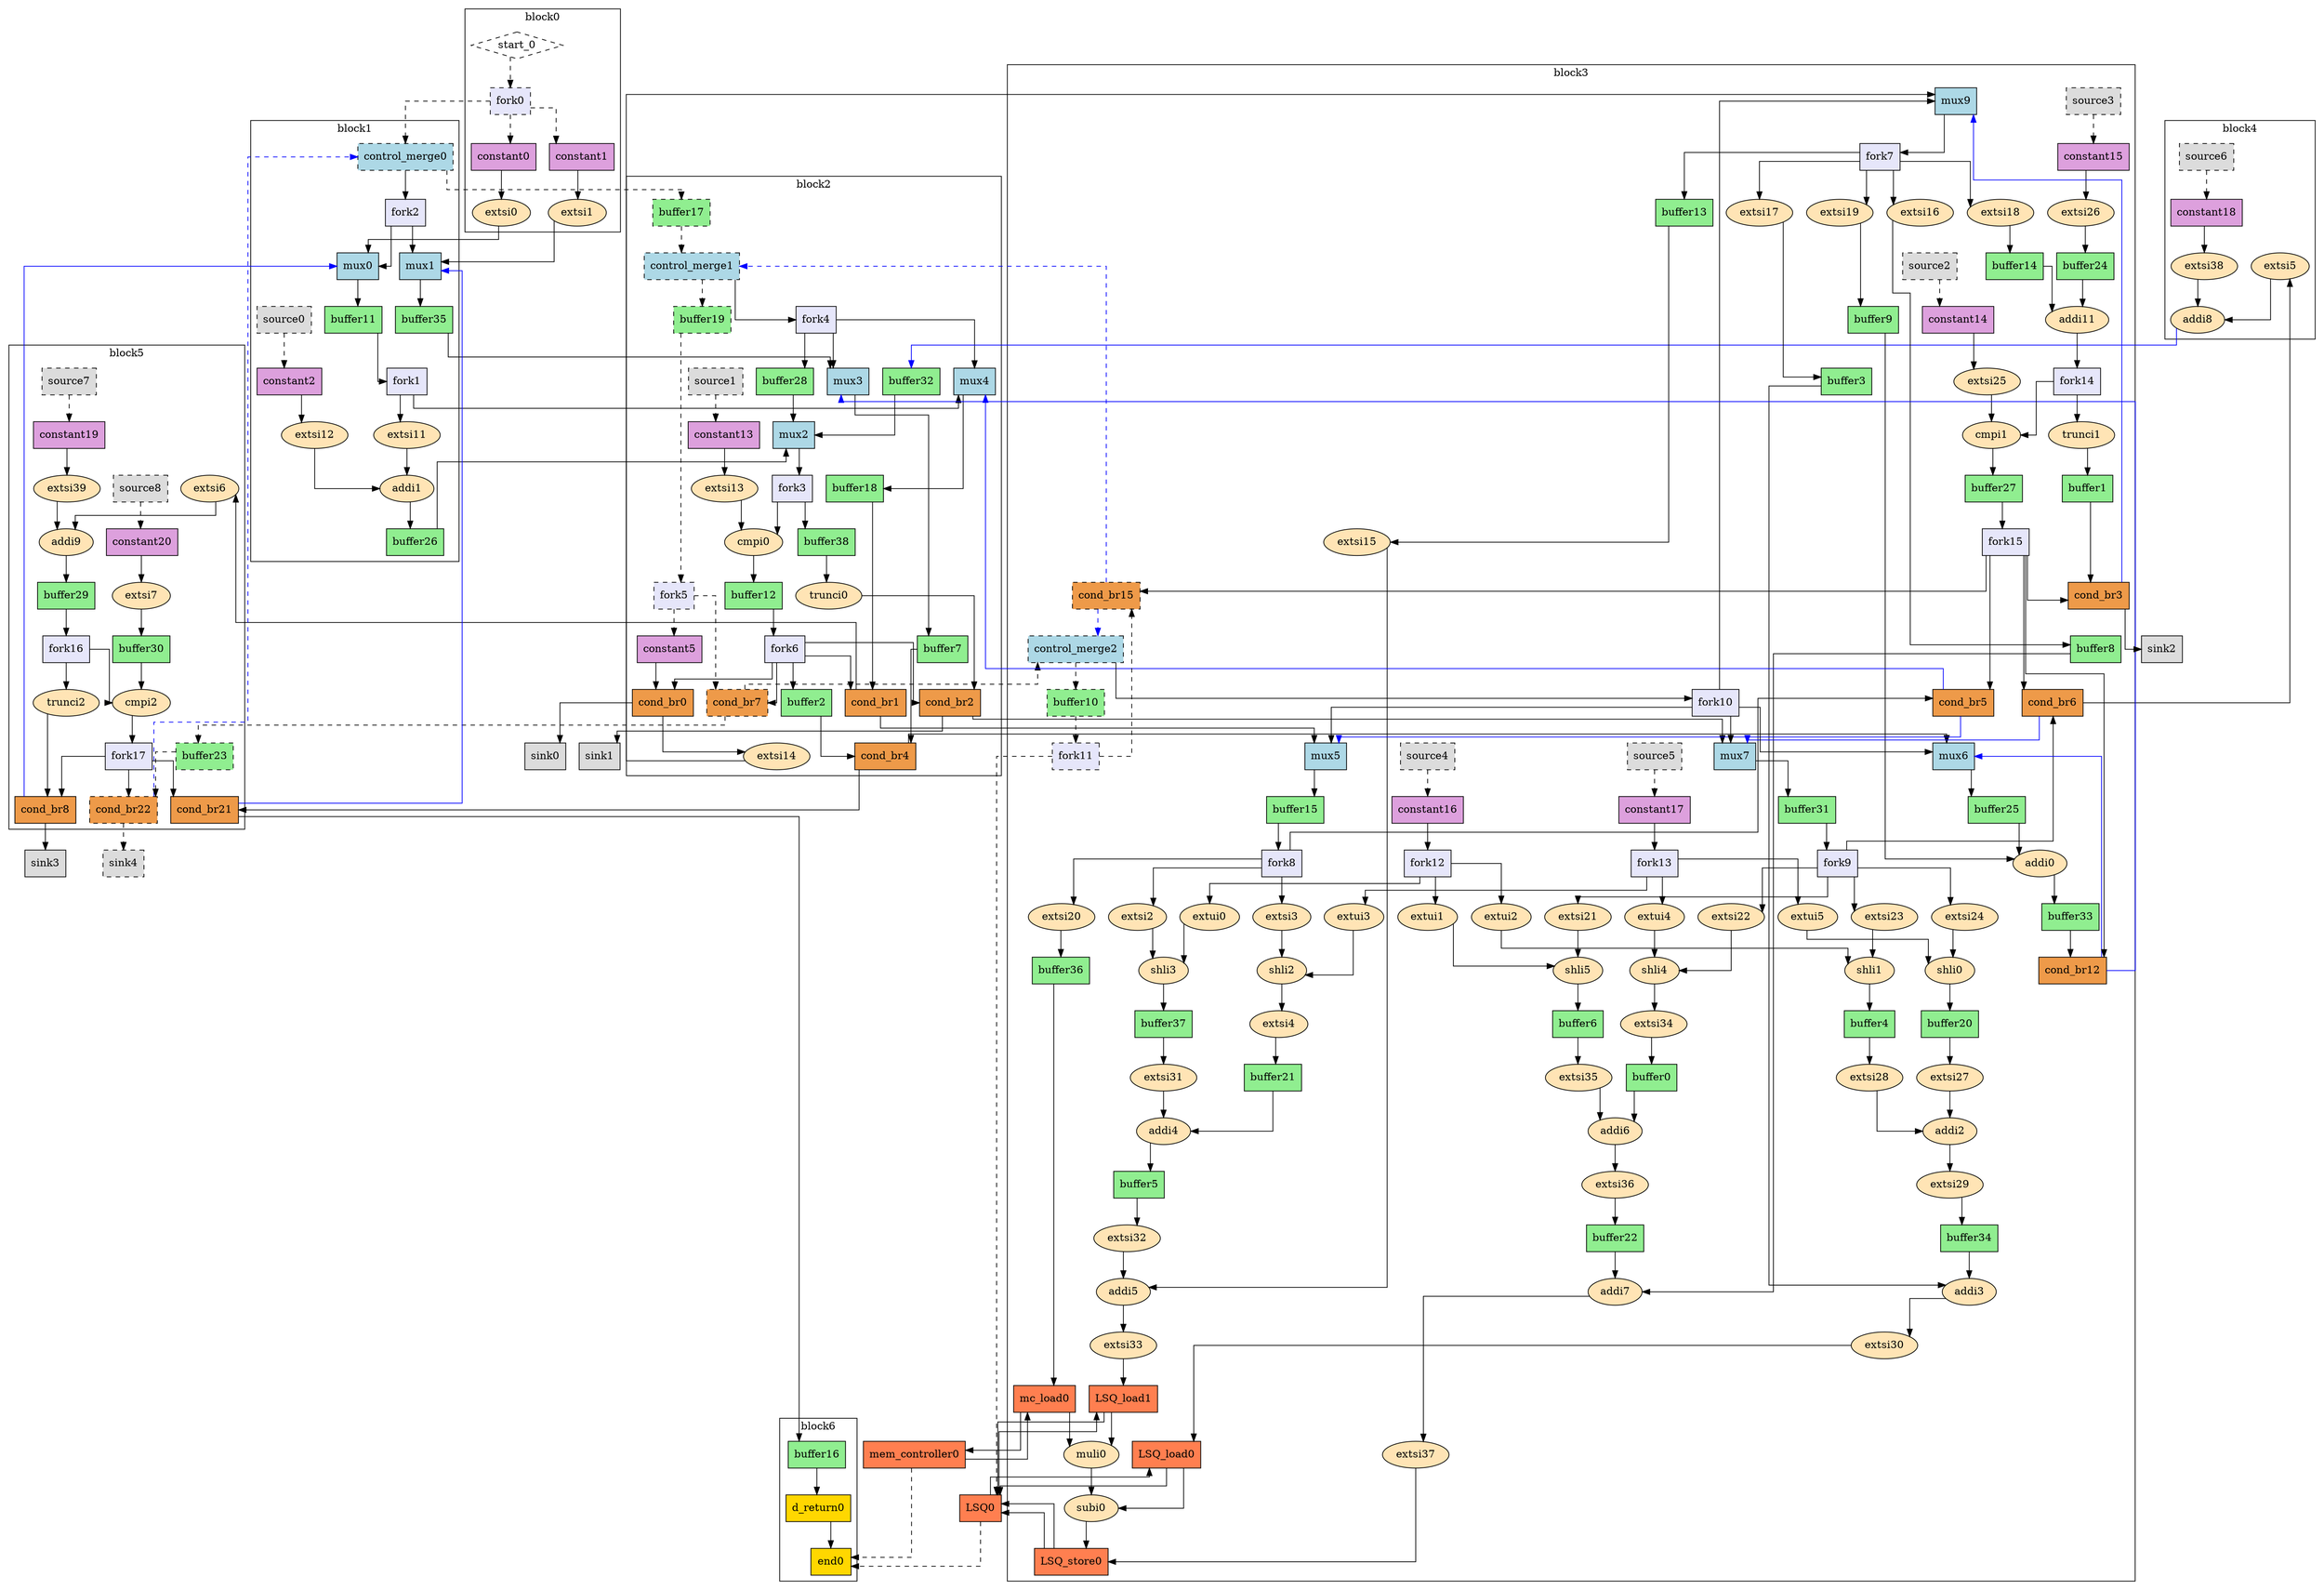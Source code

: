 digraph G {
	graph [bb="0,0,2680,2139",
		compound=true,
		splines=ortho
	];
	node [label="\N"];
	subgraph cluster0 {
		graph [bb="253,1825,423,2131",
			label=block0,
			lheight=0.23,
			lp="338,2118.8",
			lwidth=0.51
		];
		start_0	[bbID=1,
			control=true,
			height=0.5,
			in="in1:0",
			label=start_0,
			mlir_op="handshake.arg",
			out="out1:0",
			pos="312,2080.5",
			shape=diamond,
			style=dashed,
			type=Entry,
			width=1.4141];
		fork0	[bbID=1,
			delay="0.000 0.100 0.100 100.000 100.000 100.000 100.000 100.000",
			fillcolor=lavender,
			height=0.5,
			in="in1:0",
			label=fork0,
			mlir_op="handshake.fork",
			out="out1:0 out2:0 out3:0",
			pos="303,2004",
			shape=box,
			style="filled, dashed",
			type=Fork,
			width=0.75];
		start_0 -> fork0	[from=out1,
			pos="e,303,2022.3 303,2065.4 303,2065.4 303,2033.8 303,2033.8",
			style=dashed,
			to=in1];
		constant0	[bbID=1,
			delay="0.000 0.000 0.000 0.000 0.000 0.000 0.000 0.000",
			fillcolor=plum,
			height=0.5,
			in="in1:2",
			label=constant0,
			mlir_op="handshake.constant",
			out="out1:2",
			pos="295,1927.5",
			shape=box,
			style=filled,
			type=Constant,
			value="0x00000001",
			width=0.94097];
		fork0 -> constant0	[from=out3,
			pos="e,302.44,1945.8 302.44,1985.9 302.44,1985.9 302.44,1957.3 302.44,1957.3",
			style=dashed,
			to=in1];
		constant1	[bbID=1,
			delay="0.000 0.000 0.000 0.000 0.000 0.000 0.000 0.000",
			fillcolor=plum,
			height=0.5,
			in="in1:1",
			label=constant1,
			mlir_op="handshake.constant",
			out="out1:1",
			pos="381,1927.5",
			shape=box,
			style=filled,
			type=Constant,
			value="0x00000000",
			width=0.94097];
		fork0 -> constant1	[from=out2,
			pos="e,355.02,1945.6 330.23,2004 342.81,2004 355.02,2004 355.02,2004 355.02,2004 355.02,1957.1 355.02,1957.1",
			style=dashed,
			to=in1];
		extsi0	[II=1,
			bbID=1,
			delay="0.672 0.672 1.397 1.397 100.000 100.000 100.000 100.000",
			fillcolor=moccasin,
			height=0.5,
			in="in1:2",
			label=extsi0,
			latency=0,
			mlir_op="arith.extsi",
			op=sext_op,
			out="out1:6",
			pos="294,1851",
			shape=oval,
			style=filled,
			type=Operator,
			width=0.91462];
		constant0 -> extsi0	[from=out1,
			pos="e,294.03,1869.3 294.03,1909.4 294.03,1909.4 294.03,1880.8 294.03,1880.8",
			to=in1];
		extsi1	[II=1,
			bbID=1,
			delay="0.672 0.672 1.397 1.397 100.000 100.000 100.000 100.000",
			fillcolor=moccasin,
			height=0.5,
			in="in1:1",
			label=extsi1,
			latency=0,
			mlir_op="arith.extsi",
			op=sext_op,
			out="out1:32",
			pos="379,1851",
			shape=oval,
			style=filled,
			type=Operator,
			width=0.91462];
		constant1 -> extsi1	[from=out1,
			pos="e,379.53,1869.3 379.53,1909.4 379.53,1909.4 379.53,1880.8 379.53,1880.8",
			to=in1];
	}
	subgraph cluster2 {
		graph [bb="662,1092.5,1094,1901.5",
			label=block2,
			lheight=0.23,
			lp="878,1889.2",
			lwidth=0.51
		];
		buffer28	[bbID=3,
			delay="0.000 0.000 0.000 0.000 0.000 0.000 0.000 0.000",
			fillcolor=lightgreen,
			height=0.5,
			in="in1:1",
			label=buffer28,
			mlir_op="handshake.buffer",
			out="out1:1",
			pos="813,1622.5",
			shape=box,
			slots=1,
			style=filled,
			transparent=false,
			type=Buffer,
			width=0.86806];
		mux2	[bbID=3,
			delay="1.412 1.397 0.000 1.412 1.397 1.412 100.000 100.000",
			fillcolor=lightblue,
			height=0.5,
			in="in1?:1 in2:7 in3:7",
			label=mux2,
			mlir_op="handshake.mux",
			out="out1:7",
			pos="848,1550.5",
			shape=box,
			style=filled,
			type=Mux,
			width=0.75];
		buffer28 -> mux2	[from=out1,
			pos="e,832.63,1568.9 832.63,1604.3 832.63,1604.3 832.63,1580.4 832.63,1580.4",
			to=in1];
		fork3	[bbID=3,
			delay="0.000 0.100 0.100 100.000 100.000 100.000 100.000 100.000",
			fillcolor=lavender,
			height=0.5,
			in="in1:7",
			label=fork3,
			mlir_op="handshake.fork",
			out="out1:7 out2:7",
			pos="881,1478.5",
			shape=box,
			style=filled,
			type=Fork,
			width=0.75];
		mux2 -> fork3	[from=out1,
			pos="e,864.5,1496.9 864.5,1532.3 864.5,1532.3 864.5,1508.4 864.5,1508.4",
			to=in1];
		buffer32	[bbID=3,
			delay="0.000 0.000 0.000 0.000 0.000 0.000 0.000 0.000",
			fillcolor=lightgreen,
			height=0.5,
			in="in1:7",
			label=buffer32,
			mlir_op="handshake.buffer",
			out="out1:7",
			pos="894,1622.5",
			shape=box,
			slots=1,
			style=filled,
			transparent=false,
			type=Buffer,
			width=0.86806];
		buffer32 -> mux2	[from=out1,
			pos="e,868.88,1568.9 868.88,1604.3 868.88,1604.3 868.88,1580.4 868.88,1580.4",
			to=in2];
		buffer38	[bbID=3,
			delay="0.000 0.000 0.000 0.000 0.000 0.000 0.000 0.000",
			fillcolor=lightgreen,
			height=0.5,
			in="in1:7",
			label=buffer38,
			mlir_op="handshake.buffer",
			out="out1:7",
			pos="966,1406.5",
			shape=box,
			slots=1,
			style=filled,
			transparent=true,
			type=Buffer,
			width=0.86806];
		fork3 -> buffer38	[from=out1,
			pos="e,934.44,1406 908.48,1472 915.23,1472 920.56,1472 920.56,1472 920.56,1472 920.56,1406 920.56,1406 920.56,1406 922.93,1406 922.93,\
1406",
			to=in1];
		cmpi0	[II=1,
			bbID=3,
			delay="1.998 1.397 1.400 1.409 100.000 100.000 100.000 100.000",
			fillcolor=moccasin,
			height=0.5,
			in="in1:7 in2:7",
			label=cmpi0,
			latency=0,
			mlir_op="arith.cmpi<",
			op=icmp_ult_op,
			out="out1:1",
			pos="881,1406.5",
			shape=oval,
			style=filled,
			type=Operator,
			width=0.95727];
		fork3 -> cmpi0	[from=out2,
			pos="e,881,1424.9 881,1460.3 881,1460.3 881,1436.4 881,1436.4",
			to=in1];
		trunci0	[II=1,
			bbID=3,
			delay="0.000 0.000 0.000 0.000 0.000 0.000 0.000 0.000",
			fillcolor=moccasin,
			height=0.5,
			in="in1:7",
			label=trunci0,
			latency=0,
			mlir_op="arith.trunci",
			op=trunc_op,
			out="out1:6",
			pos="967,1334.5",
			shape=oval,
			style=filled,
			type=Operator,
			width=1.0284];
		buffer38 -> trunci0	[from=out1,
			pos="e,966,1352.9 966,1388.3 966,1388.3 966,1364.4 966,1364.4",
			to=in1];
		buffer12	[bbID=3,
			delay="0.000 0.000 0.000 0.000 0.000 0.000 0.000 0.000",
			fillcolor=lightgreen,
			height=0.5,
			in="in1:1",
			label=buffer12,
			mlir_op="handshake.buffer",
			out="out1:1",
			pos="881,1334.5",
			shape=box,
			slots=1,
			style=filled,
			transparent=false,
			type=Buffer,
			width=0.86806];
		cmpi0 -> buffer12	[from=out1,
			pos="e,881,1352.9 881,1388.3 881,1388.3 881,1364.4 881,1364.4",
			to=in1];
		cond_br2	[bbID=3,
			delay="0.000 1.409 1.411 1.412 1.400 1.412 100.000 100.000",
			fillcolor=tan2,
			height=0.5,
			in="in1:6 in2?:1",
			label=cond_br2,
			mlir_op="handshake.cond_br",
			out="out1+:6 out2-:6",
			pos="1052,1190.5",
			shape=box,
			style=filled,
			type=Branch,
			width=0.93056];
		trunci0 -> cond_br2	[from=out1,
			pos="e,1059.6,1208.8 1002,1328 1028.2,1328 1059.6,1328 1059.6,1328 1059.6,1328 1059.6,1220.3 1059.6,1220.3",
			to=in1];
		mux3	[bbID=3,
			delay="1.412 1.397 0.000 1.412 1.397 1.412 100.000 100.000",
			fillcolor=lightblue,
			height=0.5,
			in="in1?:1 in2:32 in3:32",
			label=mux3,
			mlir_op="handshake.mux",
			out="out1:32",
			pos="737,1622.5",
			shape=box,
			style=filled,
			type=Mux,
			width=0.75];
		buffer7	[bbID=3,
			delay="0.000 0.000 0.000 0.000 0.000 0.000 0.000 0.000",
			fillcolor=lightgreen,
			height=0.5,
			in="in1:32",
			label=buffer7,
			mlir_op="handshake.buffer",
			out="out1:32",
			pos="738,1478.5",
			shape=box,
			slots=1,
			style=filled,
			transparent=false,
			type=Buffer,
			width=0.77431];
		mux3 -> buffer7	[from=out1,
			pos="e,728.08,1496.6 728.08,1604.3 728.08,1604.3 728.08,1508.1 728.08,1508.1",
			to=in1];
		cond_br4	[bbID=3,
			delay="0.000 1.409 1.411 1.412 1.400 1.412 100.000 100.000",
			fillcolor=tan2,
			height=0.5,
			in="in1:32 in2?:1",
			label=cond_br4,
			mlir_op="handshake.cond_br",
			out="out1+:32 out2-:32",
			pos="713,1118.5",
			shape=box,
			style=filled,
			type=Branch,
			width=0.93056];
		buffer7 -> cond_br4	[from=out1,
			pos="e,679.39,1118 709.84,1478 689.92,1478 666.75,1478 666.75,1478 666.75,1478 666.75,1118 666.75,1118 666.75,1118 668.01,1118 668.01,\
1118",
			to=in1];
		mux4	[bbID=3,
			delay="1.412 1.397 0.000 1.412 1.397 1.412 100.000 100.000",
			fillcolor=lightblue,
			height=0.5,
			in="in1?:1 in2:6 in3:6",
			label=mux4,
			mlir_op="handshake.mux",
			out="out1:6",
			pos="1046,1622.5",
			shape=box,
			style=filled,
			type=Mux,
			width=0.75];
		buffer18	[bbID=3,
			delay="0.000 0.000 0.000 0.000 0.000 0.000 0.000 0.000",
			fillcolor=lightgreen,
			height=0.5,
			in="in1:6",
			label=buffer18,
			mlir_op="handshake.buffer",
			out="out1:6",
			pos="1015,1262.5",
			shape=box,
			slots=1,
			style=filled,
			transparent=false,
			type=Buffer,
			width=0.86806];
		mux4 -> buffer18	[from=out1,
			pos="e,1037.2,1280.8 1037.2,1604.2 1037.2,1604.2 1037.2,1292.3 1037.2,1292.3",
			to=in1];
		cond_br1	[bbID=3,
			delay="0.000 1.409 1.411 1.412 1.400 1.412 100.000 100.000",
			fillcolor=tan2,
			height=0.5,
			in="in1:6 in2?:1",
			label=cond_br1,
			mlir_op="handshake.cond_br",
			out="out1+:6 out2-:6",
			pos="967,1190.5",
			shape=box,
			style=filled,
			type=Branch,
			width=0.93056];
		buffer18 -> cond_br1	[from=out1,
			pos="e,992.13,1208.9 992.13,1244.3 992.13,1244.3 992.13,1220.4 992.13,1220.4",
			to=in1];
		buffer17	[bbID=3,
			delay="0.000 0.000 0.000 0.000 0.000 0.000 0.000 0.000",
			fillcolor=lightgreen,
			height=0.5,
			in="in1:0",
			label=buffer17,
			mlir_op="handshake.buffer",
			out="out1:0",
			pos="735,1851",
			shape=box,
			slots=1,
			style="filled, dashed",
			transparent=true,
			type=Buffer,
			width=0.86806];
		control_merge1	[bbID=3,
			delay="0.000 1.397 0.000 100.000 100.000 100.000 100.000 100.000",
			fillcolor=lightblue,
			height=0.5,
			in="in1:0 in2:0",
			label=control_merge1,
			mlir_op="handshake.control_merge",
			out="out1:0 out2?:1",
			pos="753,1779",
			shape=box,
			style="filled, dashed",
			type=CntrlMerge,
			width=1.4201];
		buffer17 -> control_merge1	[from=out1,
			pos="e,735,1797.4 735,1832.8 735,1832.8 735,1808.9 735,1808.9",
			style=dashed,
			to=in2];
		fork4	[bbID=3,
			delay="0.000 0.100 0.100 100.000 100.000 100.000 100.000 100.000",
			fillcolor=lavender,
			height=0.5,
			in="in1:1",
			label=fork4,
			mlir_op="handshake.fork",
			out="out1:1 out2:1 out3:1",
			pos="805,1707",
			shape=box,
			style=filled,
			type=Fork,
			width=0.75];
		control_merge1 -> fork4	[from=out2,
			pos="e,791.06,1725.4 791.06,1760.8 791.06,1760.8 791.06,1736.9 791.06,1736.9",
			to=in1];
		buffer19	[bbID=3,
			delay="0.000 0.000 0.000 0.000 0.000 0.000 0.000 0.000",
			fillcolor=lightgreen,
			height=0.5,
			in="in1:0",
			label=buffer19,
			mlir_op="handshake.buffer",
			out="out1:0",
			pos="715,1707",
			shape=box,
			slots=1,
			style="filled, dashed",
			transparent=false,
			type=Buffer,
			width=0.86806];
		control_merge1 -> buffer19	[from=out1,
			pos="e,724.06,1725.4 724.06,1760.8 724.06,1760.8 724.06,1736.9 724.06,1736.9",
			style=dashed,
			to=in1];
		fork4 -> buffer28	[from=out2,
			pos="e,806.88,1640.8 806.88,1688.7 806.88,1688.7 806.88,1652.3 806.88,1652.3",
			to=in1];
		fork4 -> mux3	[from=out3,
			pos="e,755.13,1640.8 777.73,1707 766.08,1707 755.13,1707 755.13,1707 755.13,1707 755.13,1652.3 755.13,1652.3",
			to=in1];
		fork4 -> mux4	[from=out1,
			pos="e,1046,1640.8 832.18,1707 895.21,1707 1046,1707 1046,1707 1046,1707 1046,1652.3 1046,1652.3",
			to=in1];
		fork5	[bbID=3,
			delay="0.000 0.100 0.100 100.000 100.000 100.000 100.000 100.000",
			fillcolor=lavender,
			height=0.5,
			in="in1:0",
			label=fork5,
			mlir_op="handshake.fork",
			out="out1:0 out2:0",
			pos="724,1334.5",
			shape=box,
			style="filled, dashed",
			type=Fork,
			width=0.75];
		buffer19 -> fork5	[from=out1,
			pos="e,703.5,1352.6 703.5,1688.5 703.5,1688.5 703.5,1364.2 703.5,1364.2",
			style=dashed,
			to=in1];
		constant5	[bbID=3,
			delay="0.000 0.000 0.000 0.000 0.000 0.000 0.000 0.000",
			fillcolor=plum,
			height=0.5,
			in="in1:2",
			label=constant5,
			mlir_op="handshake.constant",
			out="out1:2",
			pos="793,1262.5",
			shape=box,
			style=filled,
			type=Constant,
			value="0x00000001",
			width=0.94097];
		fork5 -> constant5	[from=out1,
			pos="e,771.94,1280.9 751.33,1334 762.1,1334 771.94,1334 771.94,1334 771.94,1334 771.94,1292.4 771.94,1292.4",
			style=dashed,
			to=in1];
		cond_br7	[bbID=3,
			delay="0.000 1.409 1.411 1.412 1.400 1.412 100.000 100.000",
			fillcolor=tan2,
			height=0.5,
			in="in1:0 in2?:1",
			label=cond_br7,
			mlir_op="handshake.cond_br",
			out="out1+:0 out2-:0",
			pos="724,1190.5",
			shape=box,
			style="filled, dashed",
			type=Branch,
			width=0.93056];
		fork5 -> cond_br7	[from=out2,
			pos="e,724,1208.6 724,1316.3 724,1316.3 724,1220.1 724,1220.1",
			style=dashed,
			to=in1];
		cond_br0	[bbID=3,
			delay="0.000 1.409 1.411 1.412 1.400 1.412 100.000 100.000",
			fillcolor=tan2,
			height=0.5,
			in="in1:2 in2?:1",
			label=cond_br0,
			mlir_op="handshake.cond_br",
			out="out1+:2 out2-:2",
			pos="809,1190.5",
			shape=box,
			style=filled,
			type=Branch,
			width=0.93056];
		constant5 -> cond_br0	[from=out1,
			pos="e,801.19,1208.9 801.19,1244.3 801.19,1244.3 801.19,1220.4 801.19,1220.4",
			to=in1];
		extsi14	[II=1,
			bbID=3,
			delay="0.672 0.672 1.397 1.397 100.000 100.000 100.000 100.000",
			fillcolor=moccasin,
			height=0.5,
			in="in1:2",
			label=extsi14,
			latency=0,
			mlir_op="arith.extsi",
			op=sext_op,
			out="out1:6",
			pos="928,1118.5",
			shape=oval,
			style=filled,
			type=Operator,
			width=1.0426];
		cond_br0 -> extsi14	[from=out1,
			pos="e,892.39,1112 820.17,1172.3 820.17,1149.1 820.17,1112 820.17,1112 820.17,1112 880.88,1112 880.88,1112",
			to=in1];
		source1	[bbID=3,
			delay="0.000 0.000 0.000 0.000 0.000 0.000 0.000 0.000",
			fillcolor=gainsboro,
			height=0.5,
			label=source1,
			mlir_op="handshake.source",
			out="out1:0",
			pos="972,1622.5",
			shape=box,
			style="filled, dashed",
			type=Source,
			width=0.80556];
		constant13	[bbID=3,
			delay="0.000 0.000 0.000 0.000 0.000 0.000 0.000 0.000",
			fillcolor=plum,
			height=0.5,
			in="in1:6",
			label=constant13,
			mlir_op="handshake.constant",
			out="out1:6",
			pos="970,1550.5",
			shape=box,
			style=filled,
			type=Constant,
			value="0x00000013",
			width=1.0347];
		source1 -> constant13	[from=out1,
			pos="e,972,1568.9 972,1604.3 972,1604.3 972,1580.4 972,1580.4",
			style=dashed,
			to=in1];
		extsi13	[II=1,
			bbID=3,
			delay="0.672 0.672 1.397 1.397 100.000 100.000 100.000 100.000",
			fillcolor=moccasin,
			height=0.5,
			in="in1:6",
			label=extsi13,
			latency=0,
			mlir_op="arith.extsi",
			op=sext_op,
			out="out1:7",
			pos="969,1478.5",
			shape=oval,
			style=filled,
			type=Operator,
			width=1.0426];
		constant13 -> extsi13	[from=out1,
			pos="e,969.64,1496.9 969.64,1532.3 969.64,1532.3 969.64,1508.4 969.64,1508.4",
			to=in1];
		extsi13 -> cmpi0	[from=out1,
			pos="e,911.73,1415.1 932.73,1484 921.37,1484 911.73,1484 911.73,1484 911.73,1484 911.73,1426.6 911.73,1426.6",
			to=in2];
		fork6	[bbID=3,
			delay="0.000 0.100 0.100 100.000 100.000 100.000 100.000 100.000",
			fillcolor=lavender,
			height=0.5,
			in="in1:1",
			label=fork6,
			mlir_op="handshake.fork",
			out="out1:1 out2:1 out3:1 out4:1 out5:1",
			pos="888,1262.5",
			shape=box,
			style=filled,
			type=Fork,
			width=0.75];
		buffer12 -> fork6	[from=out1,
			pos="e,886.63,1280.9 886.63,1316.3 886.63,1316.3 886.63,1292.4 886.63,1292.4",
			to=in1];
		fork6 -> cond_br2	[from=out1,
			pos="e,1032.4,1208.5 901.5,1244.2 901.5,1230.4 901.5,1214 901.5,1214 901.5,1214 1032.4,1214 1032.4,1214 1032.4,1214 1032.4,1213.5 1032.4,\
1213.5",
			to=in2];
		fork6 -> cond_br7	[from=out4,
			pos="e,737.5,1208.7 874.5,1244.2 874.5,1235.1 874.5,1226 874.5,1226 874.5,1226 737.5,1226 737.5,1226 737.5,1226 737.5,1220.2 737.5,1220.2",
			to=in2];
		fork6 -> cond_br0	[from=out5,
			pos="e,837.29,1208.9 860.57,1262 848.62,1262 837.29,1262 837.29,1262 837.29,1262 837.29,1220.4 837.29,1220.4",
			to=in2];
		buffer2	[bbID=3,
			delay="0.000 0.000 0.000 0.000 0.000 0.000 0.000 0.000",
			fillcolor=lightgreen,
			height=0.5,
			in="in1:1",
			label=buffer2,
			mlir_op="handshake.buffer",
			out="out1:1",
			pos="888,1190.5",
			shape=box,
			slots=1,
			style=filled,
			transparent=true,
			type=Buffer,
			width=0.77431];
		fork6 -> buffer2	[from=out3,
			pos="e,888,1208.9 888,1244.3 888,1244.3 888,1220.4 888,1220.4",
			to=in1];
		fork6 -> cond_br1	[from=out2,
			pos="e,950.25,1208.9 915.49,1262 932.16,1262 950.25,1262 950.25,1262 950.25,1262 950.25,1220.4 950.25,1220.4",
			to=in2];
		buffer2 -> cond_br4	[from=out1,
			pos="e,746.63,1124 875.3,1172.3 875.3,1152.6 875.3,1124 875.3,1124 875.3,1124 758.14,1124 758.14,1124",
			to=in2];
	}
	subgraph cluster4 {
		graph [bb="2497,1681,2672,1978",
			label=block4,
			lheight=0.23,
			lp="2584.5,1965.8",
			lwidth=0.51
		];
		extsi5	[II=1,
			bbID=5,
			delay="0.672 0.672 1.397 1.397 100.000 100.000 100.000 100.000",
			fillcolor=moccasin,
			height=0.5,
			in="in1:6",
			label=extsi5,
			latency=0,
			mlir_op="arith.extsi",
			op=sext_op,
			out="out1:7",
			pos="2631,1779",
			shape=oval,
			style=filled,
			type=Operator,
			width=0.91462];
		addi8	[II=1,
			bbID=5,
			delay="1.927 1.397 1.400 1.409 100.000 100.000 100.000 100.000",
			fillcolor=moccasin,
			height=0.5,
			in="in1:7 in2:7",
			label=addi8,
			latency=0,
			mlir_op="arith.addi",
			op=add_op,
			out="out1:7",
			pos="2536,1707",
			shape=oval,
			style=filled,
			type=Operator,
			width=0.87197];
		extsi5 -> addi8	[from=out1,
			pos="e,2567.8,1707 2620,1761.6 2620,1740.3 2620,1707 2620,1707 2620,1707 2579.3,1707 2579.3,1707",
			to=in1];
		source6	[bbID=5,
			delay="0.000 0.000 0.000 0.000 0.000 0.000 0.000 0.000",
			fillcolor=gainsboro,
			height=0.5,
			label=source6,
			mlir_op="handshake.source",
			out="out1:0",
			pos="2543,1927.5",
			shape=box,
			style="filled, dashed",
			type=Source,
			width=0.80556];
		constant18	[bbID=5,
			delay="0.000 0.000 0.000 0.000 0.000 0.000 0.000 0.000",
			fillcolor=plum,
			height=0.5,
			in="in1:2",
			label=constant18,
			mlir_op="handshake.constant",
			out="out1:2",
			pos="2543,1851",
			shape=box,
			style=filled,
			type=Constant,
			value="0x00000001",
			width=1.0347];
		source6 -> constant18	[from=out1,
			pos="e,2543,1869.3 2543,1909.4 2543,1909.4 2543,1880.8 2543,1880.8",
			style=dashed,
			to=in1];
		extsi38	[II=1,
			bbID=5,
			delay="0.672 0.672 1.397 1.397 100.000 100.000 100.000 100.000",
			fillcolor=moccasin,
			height=0.5,
			in="in1:2",
			label=extsi38,
			latency=0,
			mlir_op="arith.extsi",
			op=sext_op,
			out="out1:7",
			pos="2543,1779",
			shape=oval,
			style=filled,
			type=Operator,
			width=1.0426];
		constant18 -> extsi38	[from=out1,
			pos="e,2543,1797.4 2543,1832.8 2543,1832.8 2543,1808.9 2543,1808.9",
			to=in1];
		extsi38 -> addi8	[from=out1,
			pos="e,2536.4,1725.4 2536.4,1760.8 2536.4,1760.8 2536.4,1736.9 2536.4,1736.9",
			to=in2];
	}
	subgraph cluster6 {
		graph [bb="916,8,1000,228.5",
			label=block6,
			lheight=0.23,
			lp="958,216.25",
			lwidth=0.51
		];
		buffer16	[bbID=7,
			delay="0.000 0.000 0.000 0.000 0.000 0.000 0.000 0.000",
			fillcolor=lightgreen,
			height=0.5,
			in="in1:32",
			label=buffer16,
			mlir_op="handshake.buffer",
			out="out1:32",
			pos="957,178",
			shape=box,
			slots=1,
			style=filled,
			transparent=false,
			type=Buffer,
			width=0.86806];
		d_return0	[II=1,
			bbID=7,
			delay="1.412 1.397 0.000 100.000 100.000 100.000 100.000 100.000",
			fillcolor=gold,
			height=0.5,
			in="in1:32",
			label=d_return0,
			latency=0,
			mlir_op="handshake.d_return",
			op=ret_op,
			out="out1:32",
			pos="958,106",
			shape=box,
			style=filled,
			type=Operator,
			width=0.95139];
		buffer16 -> d_return0	[from=out1,
			pos="e,957,124.41 957,159.83 957,159.83 957,135.93 957,135.93",
			to=in1];
		end0	[bbID=7,
			delay="1.397 0.000 1.397 1.409 100.000 100.000 100.000 100.000",
			fillcolor=gold,
			height=0.5,
			in="in1:0*e in2:0*e in3:32",
			label=end0,
			mlir_op="handshake.end",
			out="out1:32",
			pos="965,34",
			shape=box,
			style=filled,
			type=Exit,
			width=0.75];
		d_return0 -> end0	[from=out1,
			pos="e,965,52.413 965,87.831 965,87.831 965,63.927 965,63.927",
			to=in3];
	}
	subgraph cluster1 {
		graph [bb="10,1380.5,245,1978",
			label=block1,
			lheight=0.23,
			lp="127.5,1965.8",
			lwidth=0.51
		];
		mux0	[bbID=2,
			delay="1.412 1.397 0.000 1.412 1.397 1.412 100.000 100.000",
			fillcolor=lightblue,
			height=0.5,
			in="in1?:1 in2:6 in3:6",
			label=mux0,
			mlir_op="handshake.mux",
			out="out1:6",
			pos="128,1779",
			shape=box,
			style=filled,
			type=Mux,
			width=0.75];
		buffer11	[bbID=2,
			delay="0.000 0.000 0.000 0.000 0.000 0.000 0.000 0.000",
			fillcolor=lightgreen,
			height=0.5,
			in="in1:6",
			label=buffer11,
			mlir_op="handshake.buffer",
			out="out1:6",
			pos="125,1707",
			shape=box,
			slots=1,
			style=filled,
			transparent=false,
			type=Buffer,
			width=0.86806];
		mux0 -> buffer11	[from=out1,
			pos="e,128,1725.4 128,1760.8 128,1760.8 128,1736.9 128,1736.9",
			to=in1];
		fork1	[bbID=2,
			delay="0.000 0.100 0.100 100.000 100.000 100.000 100.000 100.000",
			fillcolor=lavender,
			height=0.5,
			in="in1:6",
			label=fork1,
			mlir_op="handshake.fork",
			out="out1:6 out2:6",
			pos="158,1622.5",
			shape=box,
			style=filled,
			type=Fork,
			width=0.75];
		buffer11 -> fork1	[from=out1,
			pos="e,143.63,1640.8 143.63,1688.7 143.63,1688.7 143.63,1652.3 143.63,1652.3",
			to=in1];
		extsi11	[II=1,
			bbID=2,
			delay="0.672 0.672 1.397 1.397 100.000 100.000 100.000 100.000",
			fillcolor=moccasin,
			height=0.5,
			in="in1:6",
			label=extsi11,
			latency=0,
			mlir_op="arith.extsi",
			op=sext_op,
			out="out1:7",
			pos="158,1550.5",
			shape=oval,
			style=filled,
			type=Operator,
			width=1.0426];
		fork1 -> extsi11	[from=out2,
			pos="e,149,1568.4 149,1604.3 149,1604.3 149,1579.9 149,1579.9",
			to=in1];
		addi1	[II=1,
			bbID=2,
			delay="1.927 1.397 1.400 1.409 100.000 100.000 100.000 100.000",
			fillcolor=moccasin,
			height=0.5,
			in="in1:7 in2:7",
			label=addi1,
			latency=0,
			mlir_op="arith.addi",
			op=add_op,
			out="out1:7",
			pos="158,1478.5",
			shape=oval,
			style=filled,
			type=Operator,
			width=0.87197];
		extsi11 -> addi1	[from=out1,
			pos="e,158,1496.9 158,1532.3 158,1532.3 158,1508.4 158,1508.4",
			to=in1];
		buffer26	[bbID=2,
			delay="0.000 0.000 0.000 0.000 0.000 0.000 0.000 0.000",
			fillcolor=lightgreen,
			height=0.5,
			in="in1:7",
			label=buffer26,
			mlir_op="handshake.buffer",
			out="out1:7",
			pos="186,1406.5",
			shape=box,
			slots=1,
			style=filled,
			transparent=false,
			type=Buffer,
			width=0.86806];
		addi1 -> buffer26	[from=out1,
			pos="e,172.07,1424.8 172.07,1462.2 172.07,1462.2 172.07,1436.3 172.07,1436.3",
			to=in1];
		mux1	[bbID=2,
			delay="1.412 1.397 0.000 1.412 1.397 1.412 100.000 100.000",
			fillcolor=lightblue,
			height=0.5,
			in="in1?:1 in2:32 in3:32",
			label=mux1,
			mlir_op="handshake.mux",
			out="out1:32",
			pos="204,1779",
			shape=box,
			style=filled,
			type=Mux,
			width=0.75];
		buffer35	[bbID=2,
			delay="0.000 0.000 0.000 0.000 0.000 0.000 0.000 0.000",
			fillcolor=lightgreen,
			height=0.5,
			in="in1:32",
			label=buffer35,
			mlir_op="handshake.buffer",
			out="out1:32",
			pos="206,1707",
			shape=box,
			slots=1,
			style=filled,
			transparent=false,
			type=Buffer,
			width=0.86806];
		mux1 -> buffer35	[from=out1,
			pos="e,204,1725.4 204,1760.8 204,1760.8 204,1736.9 204,1736.9",
			to=in1];
		control_merge0	[bbID=2,
			delay="0.000 1.397 0.000 100.000 100.000 100.000 100.000 100.000",
			fillcolor=lightblue,
			height=0.5,
			in="in1:0 in2:0",
			label=control_merge0,
			mlir_op="handshake.control_merge",
			out="out1:0 out2?:1",
			pos="186,1927.5",
			shape=box,
			style="filled, dashed",
			type=CntrlMerge,
			width=1.4201];
		fork2	[bbID=2,
			delay="0.000 0.100 0.100 100.000 100.000 100.000 100.000 100.000",
			fillcolor=lavender,
			height=0.5,
			in="in1:1",
			label=fork2,
			mlir_op="handshake.fork",
			out="out1:1 out2:1",
			pos="186,1851",
			shape=box,
			style=filled,
			type=Fork,
			width=0.75];
		control_merge0 -> fork2	[from=out2,
			pos="e,186,1869.3 186,1909.4 186,1909.4 186,1880.8 186,1880.8",
			to=in1];
		fork2 -> mux0	[from=out1,
			pos="e,155.42,1779 166.88,1832.8 166.88,1811.5 166.88,1779 166.88,1779 166.88,1779 165.73,1779 165.73,1779",
			to=in1];
		fork2 -> mux1	[from=out2,
			pos="e,195,1797.4 195,1832.8 195,1832.8 195,1808.9 195,1808.9",
			to=in1];
		source0	[bbID=2,
			delay="0.000 0.000 0.000 0.000 0.000 0.000 0.000 0.000",
			fillcolor=gainsboro,
			height=0.5,
			label=source0,
			mlir_op="handshake.source",
			out="out1:0",
			pos="47,1707",
			shape=box,
			style="filled, dashed",
			type=Source,
			width=0.80556];
		constant2	[bbID=2,
			delay="0.000 0.000 0.000 0.000 0.000 0.000 0.000 0.000",
			fillcolor=plum,
			height=0.5,
			in="in1:2",
			label=constant2,
			mlir_op="handshake.constant",
			out="out1:2",
			pos="57,1622.5",
			shape=box,
			style=filled,
			type=Constant,
			value="0x00000001",
			width=0.94097];
		source0 -> constant2	[from=out1,
			pos="e,49.563,1640.8 49.563,1688.7 49.563,1688.7 49.563,1652.3 49.563,1652.3",
			style=dashed,
			to=in1];
		extsi12	[II=1,
			bbID=2,
			delay="0.672 0.672 1.397 1.397 100.000 100.000 100.000 100.000",
			fillcolor=moccasin,
			height=0.5,
			in="in1:2",
			label=extsi12,
			latency=0,
			mlir_op="arith.extsi",
			op=sext_op,
			out="out1:7",
			pos="62,1550.5",
			shape=oval,
			style=filled,
			type=Operator,
			width=1.0426];
		constant2 -> extsi12	[from=out1,
			pos="e,57.671,1568.4 57.671,1604.3 57.671,1604.3 57.671,1579.9 57.671,1579.9",
			to=in1];
		extsi12 -> addi1	[from=out1,
			pos="e,126.3,1478 62,1532.2 62,1510.7 62,1478 62,1478 62,1478 114.79,1478 114.79,1478",
			to=in2];
	}
	subgraph cluster3 {
		graph [bb="1164,8,2489,2054.5",
			label=block3,
			lheight=0.23,
			lp="1826.5,2042.2",
			lwidth=0.51
		];
		mux9	[bbID=4,
			delay="1.412 1.397 0.000 1.412 1.397 1.412 100.000 100.000",
			fillcolor=lightblue,
			height=0.5,
			in="in1?:1 in2:6 in3:6",
			label=mux9,
			mlir_op="handshake.mux",
			out="out1:6",
			pos="2024,2004",
			shape=box,
			style=filled,
			type=Mux,
			width=0.75];
		fork7	[bbID=4,
			delay="0.000 0.100 0.100 100.000 100.000 100.000 100.000 100.000",
			fillcolor=lavender,
			height=0.5,
			in="in1:6",
			label=fork7,
			mlir_op="handshake.fork",
			out="out1:6 out2:6 out3:6 out4:6 out5:6",
			pos="2213,1927.5",
			shape=box,
			style=filled,
			type=Fork,
			width=0.75];
		mux9 -> fork7	[from=out1,
			pos="e,2185.7,1933 2035.9,1985.7 2035.9,1964.7 2035.9,1933 2035.9,1933 2035.9,1933 2174.2,1933 2174.2,1933",
			to=in1];
		buffer13	[bbID=4,
			delay="0.000 0.000 0.000 0.000 0.000 0.000 0.000 0.000",
			fillcolor=lightgreen,
			height=0.5,
			in="in1:6",
			label=buffer13,
			mlir_op="handshake.buffer",
			out="out1:6",
			pos="2170,1851",
			shape=box,
			slots=3,
			style=filled,
			transparent=false,
			type=Buffer,
			width=0.86806];
		fork7 -> buffer13	[from=out1,
			pos="e,2193.6,1869.3 2193.6,1909.4 2193.6,1909.4 2193.6,1880.8 2193.6,1880.8",
			to=in1];
		extsi16	[II=1,
			bbID=4,
			delay="0.672 0.672 1.397 1.397 100.000 100.000 100.000 100.000",
			fillcolor=moccasin,
			height=0.5,
			in="in1:6",
			label=extsi16,
			latency=0,
			mlir_op="arith.extsi",
			op=sext_op,
			out="out1:12",
			pos="2443,1851",
			shape=oval,
			style=filled,
			type=Operator,
			width=1.0426];
		fork7 -> extsi16	[from=out2,
			pos="e,2443,1869.2 2240.3,1933 2301.2,1933 2443,1933 2443,1933 2443,1933 2443,1880.7 2443,1880.7",
			to=in1];
		extsi17	[II=1,
			bbID=4,
			delay="0.672 0.672 1.397 1.397 100.000 100.000 100.000 100.000",
			fillcolor=moccasin,
			height=0.5,
			in="in1:6",
			label=extsi17,
			latency=0,
			mlir_op="arith.extsi",
			op=sext_op,
			out="out1:12",
			pos="2257,1851",
			shape=oval,
			style=filled,
			type=Operator,
			width=1.0426];
		fork7 -> extsi17	[from=out3,
			pos="e,2229.7,1863.5 2229.7,1909.4 2229.7,1909.4 2229.7,1875 2229.7,1875",
			to=in1];
		extsi18	[II=1,
			bbID=4,
			delay="0.672 0.672 1.397 1.397 100.000 100.000 100.000 100.000",
			fillcolor=moccasin,
			height=0.5,
			in="in1:6",
			label=extsi18,
			latency=0,
			mlir_op="arith.extsi",
			op=sext_op,
			out="out1:7",
			pos="2083,1851",
			shape=oval,
			style=filled,
			type=Operator,
			width=1.0426];
		fork7 -> extsi18	[from=out4,
			pos="e,2085.8,1869.4 2185.7,1921 2148.3,1921 2085.8,1921 2085.8,1921 2085.8,1921 2085.8,1880.9 2085.8,1880.9",
			to=in1];
		extsi19	[II=1,
			bbID=4,
			delay="0.672 0.672 1.397 1.397 100.000 100.000 100.000 100.000",
			fillcolor=moccasin,
			height=0.5,
			in="in1:6",
			label=extsi19,
			latency=0,
			mlir_op="arith.extsi",
			op=sext_op,
			out="out1:32",
			pos="2350,1851",
			shape=oval,
			style=filled,
			type=Operator,
			width=1.0426];
		fork7 -> extsi19	[from=out5,
			pos="e,2350,1869.4 2240.4,1921 2280.4,1921 2350,1921 2350,1921 2350,1921 2350,1880.9 2350,1880.9",
			to=in1];
		extsi15	[II=1,
			bbID=4,
			delay="0.672 0.672 1.397 1.397 100.000 100.000 100.000 100.000",
			fillcolor=moccasin,
			height=0.5,
			in="in1:6",
			label=extsi15,
			latency=0,
			mlir_op="arith.extsi",
			op=sext_op,
			out="out1:12",
			pos="2085,1406.5",
			shape=oval,
			style=filled,
			type=Operator,
			width=1.0426];
		buffer13 -> extsi15	[from=out1,
			pos="e,2122.7,1406 2145.6,1832.7 2145.6,1749 2145.6,1406 2145.6,1406 2145.6,1406 2134.2,1406 2134.2,1406",
			to=in1];
		buffer8	[bbID=4,
			delay="0.000 0.000 0.000 0.000 0.000 0.000 0.000 0.000",
			fillcolor=lightgreen,
			height=0.5,
			in="in1:12",
			label=buffer8,
			mlir_op="handshake.buffer",
			out="out1:12",
			pos="2443,1262.5",
			shape=box,
			slots=7,
			style=filled,
			transparent=false,
			type=Buffer,
			width=0.77431];
		extsi16 -> buffer8	[from=out1,
			pos="e,2443,1280.8 2443,1832.7 2443,1832.7 2443,1292.3 2443,1292.3",
			to=in1];
		buffer3	[bbID=4,
			delay="0.000 0.000 0.000 0.000 0.000 0.000 0.000 0.000",
			fillcolor=lightgreen,
			height=0.5,
			in="in1:12",
			label=buffer3,
			mlir_op="handshake.buffer",
			out="out1:12",
			pos="2304,1622.5",
			shape=box,
			slots=5,
			style=filled,
			transparent=false,
			type=Buffer,
			width=0.77431];
		extsi17 -> buffer3	[from=out1,
			pos="e,2285.3,1641 2285.3,1838.7 2285.3,1838.7 2285.3,1652.5 2285.3,1652.5",
			to=in1];
		buffer14	[bbID=4,
			delay="0.000 0.000 0.000 0.000 0.000 0.000 0.000 0.000",
			fillcolor=lightgreen,
			height=0.5,
			in="in1:7",
			label=buffer14,
			mlir_op="handshake.buffer",
			out="out1:7",
			pos="1900,1779",
			shape=box,
			slots=1,
			style=filled,
			transparent=false,
			type=Buffer,
			width=0.86806];
		extsi18 -> buffer14	[from=out1,
			pos="e,1921.4,1797.4 2084,1832.6 2084,1823.7 2084,1815 2084,1815 2084,1815 1921.4,1815 1921.4,1815 1921.4,1815 1921.4,1808.9 1921.4,1808.9",
			to=in1];
		buffer9	[bbID=4,
			delay="0.000 0.000 0.000 0.000 0.000 0.000 0.000 0.000",
			fillcolor=lightgreen,
			height=0.5,
			in="in1:32",
			label=buffer9,
			mlir_op="handshake.buffer",
			out="out1:32",
			pos="2385,1707",
			shape=box,
			slots=1,
			style=filled,
			transparent=false,
			type=Buffer,
			width=0.77431];
		extsi19 -> buffer9	[from=out1,
			pos="e,2372.3,1725.2 2372.3,1836.1 2372.3,1836.1 2372.3,1736.7 2372.3,1736.7",
			to=in1];
		addi5	[II=1,
			bbID=4,
			delay="2.047 1.397 1.400 1.409 100.000 100.000 100.000 100.000",
			fillcolor=moccasin,
			height=0.5,
			in="in1:12 in2:12",
			label=addi5,
			latency=0,
			mlir_op="arith.addi",
			op=add_op,
			out="out1:12",
			pos="1425,398.5",
			shape=oval,
			style=filled,
			type=Operator,
			width=0.87197];
		extsi15 -> addi5	[from=out1,
			pos="e,1435.5,415.83 2058,1393.5 2058,1278.1 2058,434 2058,434 2058,434 1435.5,434 1435.5,434 1435.5,434 1435.5,427.35 1435.5,427.35",
			to=in1];
		extsi33	[II=1,
			bbID=4,
			delay="0.672 0.672 1.397 1.397 100.000 100.000 100.000 100.000",
			fillcolor=moccasin,
			height=0.5,
			in="in1:12",
			label=extsi33,
			latency=0,
			mlir_op="arith.extsi",
			op=sext_op,
			out="out1:32",
			pos="1395,326.5",
			shape=oval,
			style=filled,
			type=Operator,
			width=1.0426];
		addi5 -> extsi33	[from=out1,
			pos="e,1413.1,342.45 1413.1,381.44 1413.1,381.44 1413.1,353.97 1413.1,353.97",
			to=in1];
		addi7	[II=1,
			bbID=4,
			delay="2.047 1.397 1.400 1.409 100.000 100.000 100.000 100.000",
			fillcolor=moccasin,
			height=0.5,
			in="in1:12 in2:12",
			label=addi7,
			latency=0,
			mlir_op="arith.addi",
			op=add_op,
			out="out1:12",
			pos="2390,398.5",
			shape=oval,
			style=filled,
			type=Operator,
			width=0.87197];
		buffer8 -> addi7	[from=out1,
			pos="e,2421.5,398 2462.4,1244 2462.4,1118.8 2462.4,398 2462.4,398 2462.4,398 2433,398 2433,398",
			to=in1];
		addi3	[II=1,
			bbID=4,
			delay="2.047 1.397 1.400 1.409 100.000 100.000 100.000 100.000",
			fillcolor=moccasin,
			height=0.5,
			in="in1:12 in2:12",
			label=addi3,
			latency=0,
			mlir_op="arith.addi",
			op=add_op,
			out="out1:12",
			pos="1793,398.5",
			shape=oval,
			style=filled,
			type=Operator,
			width=0.87197];
		buffer3 -> addi3	[from=out1,
			pos="e,1824.8,398 2326.2,1604.2 2326.2,1451.9 2326.2,398 2326.2,398 2326.2,398 1836.3,398 1836.3,398",
			to=in1];
		addi11	[II=1,
			bbID=4,
			delay="1.927 1.397 1.400 1.409 100.000 100.000 100.000 100.000",
			fillcolor=moccasin,
			height=0.5,
			in="in1:7 in2:7",
			label=addi11,
			latency=0,
			mlir_op="arith.addi",
			op=add_op,
			out="out1:7",
			pos="1879,1707",
			shape=oval,
			style=filled,
			type=Operator,
			width=0.99992];
		buffer14 -> addi11	[from=out1,
			pos="e,1891.9,1723.9 1891.9,1760.8 1891.9,1760.8 1891.9,1735.4 1891.9,1735.4",
			to=in1];
		addi0	[II=1,
			bbID=4,
			delay="2.287 1.397 1.400 1.409 100.000 100.000 100.000 100.000",
			fillcolor=moccasin,
			height=0.5,
			in="in1:32 in2:32",
			label=addi0,
			latency=0,
			mlir_op="arith.addi",
			op=add_op,
			out="out1:32",
			pos="2410,974.5",
			shape=oval,
			style=filled,
			type=Operator,
			width=0.87197];
		buffer9 -> addi0	[from=out1,
			pos="e,2431.3,987.98 2402.9,1688.7 2402.9,1601.4 2402.9,1232 2402.9,1232 2402.9,1232 2431.3,1232 2431.3,1232 2431.3,1232 2431.3,999.5 \
2431.3,999.5",
			to=in2];
		mux6	[bbID=4,
			delay="1.412 1.397 0.000 1.412 1.397 1.412 100.000 100.000",
			fillcolor=lightblue,
			height=0.5,
			in="in1?:1 in2:32 in3:32",
			label=mux6,
			mlir_op="handshake.mux",
			out="out1:32",
			pos="2366,1118.5",
			shape=box,
			style=filled,
			type=Mux,
			width=0.75];
		buffer25	[bbID=4,
			delay="0.000 0.000 0.000 0.000 0.000 0.000 0.000 0.000",
			fillcolor=lightgreen,
			height=0.5,
			in="in1:32",
			label=buffer25,
			mlir_op="handshake.buffer",
			out="out1:32",
			pos="2390,1046.5",
			shape=box,
			slots=1,
			style=filled,
			transparent=false,
			type=Buffer,
			width=0.86806];
		mux6 -> buffer25	[from=out1,
			pos="e,2375.9,1064.9 2375.9,1100.3 2375.9,1100.3 2375.9,1076.4 2375.9,1076.4",
			to=in1];
		buffer25 -> addi0	[from=out1,
			pos="e,2399.9,991.92 2399.9,1028.3 2399.9,1028.3 2399.9,1003.4 2399.9,1003.4",
			to=in1];
		mux5	[bbID=4,
			delay="1.412 1.397 0.000 1.412 1.397 1.412 100.000 100.000",
			fillcolor=lightblue,
			height=0.5,
			in="in1?:1 in2:6 in3:6",
			label=mux5,
			mlir_op="handshake.mux",
			out="out1:6",
			pos="1433,1118.5",
			shape=box,
			style=filled,
			type=Mux,
			width=0.75];
		buffer15	[bbID=4,
			delay="0.000 0.000 0.000 0.000 0.000 0.000 0.000 0.000",
			fillcolor=lightgreen,
			height=0.5,
			in="in1:6",
			label=buffer15,
			mlir_op="handshake.buffer",
			out="out1:6",
			pos="1433,1046.5",
			shape=box,
			slots=2,
			style=filled,
			transparent=false,
			type=Buffer,
			width=0.86806];
		mux5 -> buffer15	[from=out1,
			pos="e,1433,1064.9 1433,1100.3 1433,1100.3 1433,1076.4 1433,1076.4",
			to=in1];
		fork8	[bbID=4,
			delay="0.000 0.100 0.100 100.000 100.000 100.000 100.000 100.000",
			fillcolor=lavender,
			height=0.5,
			in="in1:6",
			label=fork8,
			mlir_op="handshake.fork",
			out="out1:6 out2:6 out3:6 out4:6",
			pos="1383,974.5",
			shape=box,
			style=filled,
			type=Fork,
			width=0.75];
		buffer15 -> fork8	[from=out1,
			pos="e,1405.9,992.91 1405.9,1028.3 1405.9,1028.3 1405.9,1004.4 1405.9,1004.4",
			to=in1];
		extsi2	[II=1,
			bbID=4,
			delay="0.672 0.672 1.397 1.397 100.000 100.000 100.000 100.000",
			fillcolor=moccasin,
			height=0.5,
			in="in1:6",
			label=extsi2,
			latency=0,
			mlir_op="arith.extsi",
			op=sext_op,
			out="out1:10",
			pos="1468,902.5",
			shape=oval,
			style=filled,
			type=Operator,
			width=0.91462];
		fork8 -> extsi2	[from=out2,
			pos="e,1449.7,917.69 1410.5,968 1428.9,968 1449.7,968 1449.7,968 1449.7,968 1449.7,929.21 1449.7,929.21",
			to=in1];
		extsi3	[II=1,
			bbID=4,
			delay="0.672 0.672 1.397 1.397 100.000 100.000 100.000 100.000",
			fillcolor=moccasin,
			height=0.5,
			in="in1:6",
			label=extsi3,
			latency=0,
			mlir_op="arith.extsi",
			op=sext_op,
			out="out1:8",
			pos="1298,902.5",
			shape=oval,
			style=filled,
			type=Operator,
			width=0.91462];
		fork8 -> extsi3	[from=out3,
			pos="e,1300,920.75 1355.8,968 1331.6,968 1300,968 1300,968 1300,968 1300,932.26 1300,932.26",
			to=in1];
		extsi20	[II=1,
			bbID=4,
			delay="0.672 0.672 1.397 1.397 100.000 100.000 100.000 100.000",
			fillcolor=moccasin,
			height=0.5,
			in="in1:6",
			label=extsi20,
			latency=0,
			mlir_op="arith.extsi",
			op=sext_op,
			out="out1:32",
			pos="1210,902.5",
			shape=oval,
			style=filled,
			type=Operator,
			width=1.0426];
		fork8 -> extsi20	[from=out4,
			pos="e,1210,920.87 1355.6,980 1306.8,980 1210,980 1210,980 1210,980 1210,932.38 1210,932.38",
			to=in1];
		cond_br5	[bbID=4,
			delay="0.000 1.409 1.411 1.412 1.400 1.412 100.000 100.000",
			fillcolor=tan2,
			height=0.5,
			in="in1:6 in2?:1",
			label=cond_br5,
			mlir_op="handshake.cond_br",
			out="out1+:6 out2-:6",
			pos="1433,1190.5",
			shape=box,
			style=filled,
			type=Branch,
			width=0.93056];
		fork8 -> cond_br5	[from=out1,
			pos="e,1399,1190 1390.4,992.87 1390.4,1045 1390.4,1190 1390.4,1190 1390.4,1190 1391.2,1190 1391.2,1190",
			to=in1];
		shli3	[II=1,
			bbID=4,
			delay="3.132 1.397 1.400 1.409 100.000 100.000 100.000 100.000",
			fillcolor=moccasin,
			height=0.5,
			in="in1:10 in2:10",
			label=shli3,
			latency=0,
			mlir_op="arith.shli",
			op=shl_op,
			out="out1:10",
			pos="1469,830.5",
			shape=oval,
			style=filled,
			type=Operator,
			width=0.80088];
		extsi2 -> shli3	[from=out1,
			pos="e,1469,848.91 1469,884.33 1469,884.33 1469,860.43 1469,860.43",
			to=in1];
		shli2	[II=1,
			bbID=4,
			delay="2.184 1.397 1.400 1.409 100.000 100.000 100.000 100.000",
			fillcolor=moccasin,
			height=0.5,
			in="in1:8 in2:8",
			label=shli2,
			latency=0,
			mlir_op="arith.shli",
			op=shl_op,
			out="out1:8",
			pos="1382,830.5",
			shape=oval,
			style=filled,
			type=Operator,
			width=0.80088];
		extsi3 -> shli2	[from=out1,
			pos="e,1353.1,830 1298,884.21 1298,862.73 1298,830 1298,830 1298,830 1341.6,830 1341.6,830",
			to=in1];
		buffer36	[bbID=4,
			delay="0.000 0.000 0.000 0.000 0.000 0.000 0.000 0.000",
			fillcolor=lightgreen,
			height=0.5,
			in="in1:32",
			label=buffer36,
			mlir_op="handshake.buffer",
			out="out1:32",
			pos="1209,830.5",
			shape=box,
			slots=3,
			style=filled,
			transparent=true,
			type=Buffer,
			width=0.86806];
		extsi20 -> buffer36	[from=out1,
			pos="e,1209,848.91 1209,884.33 1209,884.33 1209,860.43 1209,860.43",
			to=in1];
		cond_br5 -> mux5	[color=blue,
			from=out1,
			pos="e,1442,1136.9 1442,1172.3 1442,1172.3 1442,1148.4 1442,1148.4",
			to=in2];
		buffer37	[bbID=4,
			delay="0.000 0.000 0.000 0.000 0.000 0.000 0.000 0.000",
			fillcolor=lightgreen,
			height=0.5,
			in="in1:10",
			label=buffer37,
			mlir_op="handshake.buffer",
			out="out1:10",
			pos="1469,758.5",
			shape=box,
			slots=1,
			style=filled,
			transparent=false,
			type=Buffer,
			width=0.86806];
		shli3 -> buffer37	[from=out1,
			pos="e,1469,776.91 1469,812.33 1469,812.33 1469,788.43 1469,788.43",
			to=in1];
		extsi4	[II=1,
			bbID=4,
			delay="0.672 0.672 1.397 1.397 100.000 100.000 100.000 100.000",
			fillcolor=moccasin,
			height=0.5,
			in="in1:8",
			label=extsi4,
			latency=0,
			mlir_op="arith.extsi",
			op=sext_op,
			out="out1:11",
			pos="1382,758.5",
			shape=oval,
			style=filled,
			type=Operator,
			width=0.91462];
		shli2 -> extsi4	[from=out1,
			pos="e,1382,776.91 1382,812.33 1382,812.33 1382,788.43 1382,788.43",
			to=in1];
		mc_load0	[II=1,
			bbID=4,
			delay="1.412 1.409 0.000 100.000 100.000 100.000 100.000 100.000",
			fillcolor=coral,
			height=0.5,
			in="in1:32 in2:32",
			label=mc_load0,
			latency=2,
			mlir_op="handshake.mc_load",
			op=mc_load_op,
			out="out1:32 out2:32",
			portId=0,
			pos="1207,254.5",
			shape=box,
			style=filled,
			type=Operator,
			width=0.97222];
		buffer36 -> mc_load0	[from=out1,
			pos="e,1209,272.98 1209,812.31 1209,812.31 1209,284.5 1209,284.5",
			to=in2];
		mux7	[bbID=4,
			delay="1.412 1.397 0.000 1.412 1.397 1.412 100.000 100.000",
			fillcolor=lightblue,
			height=0.5,
			in="in1?:1 in2:6 in3:6",
			label=mux7,
			mlir_op="handshake.mux",
			out="out1:6",
			pos="1892,1118.5",
			shape=box,
			style=filled,
			type=Mux,
			width=0.75];
		buffer31	[bbID=4,
			delay="0.000 0.000 0.000 0.000 0.000 0.000 0.000 0.000",
			fillcolor=lightgreen,
			height=0.5,
			in="in1:6",
			label=buffer31,
			mlir_op="handshake.buffer",
			out="out1:6",
			pos="1898,1046.5",
			shape=box,
			slots=2,
			style=filled,
			transparent=false,
			type=Buffer,
			width=0.86806];
		mux7 -> buffer31	[from=out1,
			pos="e,1892.9,1064.9 1892.9,1100.3 1892.9,1100.3 1892.9,1076.4 1892.9,1076.4",
			to=in1];
		fork9	[bbID=4,
			delay="0.000 0.100 0.100 100.000 100.000 100.000 100.000 100.000",
			fillcolor=lavender,
			height=0.5,
			in="in1:6",
			label=fork9,
			mlir_op="handshake.fork",
			out="out1:6 out2:6 out3:6 out4:6 out5:6",
			pos="1941,974.5",
			shape=box,
			style=filled,
			type=Fork,
			width=0.75];
		buffer31 -> fork9	[from=out1,
			pos="e,1921.6,992.91 1921.6,1028.3 1921.6,1028.3 1921.6,1004.4 1921.6,1004.4",
			to=in1];
		extsi21	[II=1,
			bbID=4,
			delay="0.672 0.672 1.397 1.397 100.000 100.000 100.000 100.000",
			fillcolor=moccasin,
			height=0.5,
			in="in1:6",
			label=extsi21,
			latency=0,
			mlir_op="arith.extsi",
			op=sext_op,
			out="out1:10",
			pos="2283,902.5",
			shape=oval,
			style=filled,
			type=Operator,
			width=1.0426];
		fork9 -> extsi21	[from=out2,
			pos="e,2260.8,917.44 1968.3,980 2045.6,980 2260.8,980 2260.8,980 2260.8,980 2260.8,928.96 2260.8,928.96",
			to=in1];
		extsi22	[II=1,
			bbID=4,
			delay="0.672 0.672 1.397 1.397 100.000 100.000 100.000 100.000",
			fillcolor=moccasin,
			height=0.5,
			in="in1:6",
			label=extsi22,
			latency=0,
			mlir_op="arith.extsi",
			op=sext_op,
			out="out1:8",
			pos="2190,902.5",
			shape=oval,
			style=filled,
			type=Operator,
			width=1.0426];
		fork9 -> extsi22	[from=out3,
			pos="e,2176.9,919.71 1968.1,968 2030,968 2176.9,968 2176.9,968 2176.9,968 2176.9,931.22 2176.9,931.22",
			to=in1];
		extsi23	[II=1,
			bbID=4,
			delay="0.672 0.672 1.397 1.397 100.000 100.000 100.000 100.000",
			fillcolor=moccasin,
			height=0.5,
			in="in1:6",
			label=extsi23,
			latency=0,
			mlir_op="arith.extsi",
			op=sext_op,
			out="out1:10",
			pos="1926,902.5",
			shape=oval,
			style=filled,
			type=Operator,
			width=1.0426];
		fork9 -> extsi23	[from=out4,
			pos="e,1947,917.51 1947,956.33 1947,956.33 1947,929.02 1947,929.02",
			to=in1];
		extsi24	[II=1,
			bbID=4,
			delay="0.672 0.672 1.397 1.397 100.000 100.000 100.000 100.000",
			fillcolor=moccasin,
			height=0.5,
			in="in1:6",
			label=extsi24,
			latency=0,
			mlir_op="arith.extsi",
			op=sext_op,
			out="out1:8",
			pos="1748,902.5",
			shape=oval,
			style=filled,
			type=Operator,
			width=1.0426];
		fork9 -> extsi24	[from=out5,
			pos="e,1779.6,912.75 1930.5,956.27 1930.5,942.88 1930.5,927 1930.5,927 1930.5,927 1779.6,927 1779.6,927 1779.6,927 1779.6,924.26 1779.6,\
924.26",
			to=in1];
		cond_br6	[bbID=4,
			delay="0.000 1.409 1.411 1.412 1.400 1.412 100.000 100.000",
			fillcolor=tan2,
			height=0.5,
			in="in1:6 in2?:1",
			label=cond_br6,
			mlir_op="handshake.cond_br",
			out="out1+:6 out2-:6",
			pos="1948,1190.5",
			shape=box,
			style=filled,
			type=Branch,
			width=0.93056];
		fork9 -> cond_br6	[from=out1,
			pos="e,1948.6,1172.1 1948.6,992.92 1948.6,992.92 1948.6,1160.6 1948.6,1160.6",
			to=in1];
		shli5	[II=1,
			bbID=4,
			delay="3.132 1.397 1.400 1.409 100.000 100.000 100.000 100.000",
			fillcolor=moccasin,
			height=0.5,
			in="in1:10 in2:10",
			label=shli5,
			latency=0,
			mlir_op="arith.shli",
			op=shl_op,
			out="out1:10",
			pos="2277,830.5",
			shape=oval,
			style=filled,
			type=Operator,
			width=0.80088];
		extsi21 -> shli5	[from=out1,
			pos="e,2286.6,847.92 2286.6,884.33 2286.6,884.33 2286.6,859.43 2286.6,859.43",
			to=in1];
		shli4	[II=1,
			bbID=4,
			delay="2.184 1.397 1.400 1.409 100.000 100.000 100.000 100.000",
			fillcolor=moccasin,
			height=0.5,
			in="in1:8 in2:8",
			label=shli4,
			latency=0,
			mlir_op="arith.shli",
			op=shl_op,
			out="out1:8",
			pos="2190,830.5",
			shape=oval,
			style=filled,
			type=Operator,
			width=0.80088];
		extsi22 -> shli4	[from=out1,
			pos="e,2190,848.91 2190,884.33 2190,884.33 2190,860.43 2190,860.43",
			to=in1];
		shli1	[II=1,
			bbID=4,
			delay="3.132 1.397 1.400 1.409 100.000 100.000 100.000 100.000",
			fillcolor=moccasin,
			height=0.5,
			in="in1:10 in2:10",
			label=shli1,
			latency=0,
			mlir_op="arith.shli",
			op=shl_op,
			out="out1:10",
			pos="1839,830.5",
			shape=oval,
			style=filled,
			type=Operator,
			width=0.80088];
		extsi23 -> shli1	[from=out1,
			pos="e,1866.1,824 1926,884.29 1926,861.1 1926,824 1926,824 1926,824 1877.6,824 1877.6,824",
			to=in1];
		shli0	[II=1,
			bbID=4,
			delay="2.184 1.397 1.400 1.409 100.000 100.000 100.000 100.000",
			fillcolor=moccasin,
			height=0.5,
			in="in1:8 in2:8",
			label=shli0,
			latency=0,
			mlir_op="arith.shli",
			op=shl_op,
			out="out1:8",
			pos="1746,830.5",
			shape=oval,
			style=filled,
			type=Operator,
			width=0.80088];
		extsi24 -> shli0	[from=out1,
			pos="e,1746,848.91 1746,884.33 1746,884.33 1746,860.43 1746,860.43",
			to=in1];
		cond_br6 -> mux7	[color=blue,
			from=out1,
			pos="e,1919.4,1118 1924.1,1172.2 1924.1,1150.7 1924.1,1118 1924.1,1118 1924.1,1118 1923.7,1118 1923.7,1118",
			to=in2];
		buffer6	[bbID=4,
			delay="0.000 0.000 0.000 0.000 0.000 0.000 0.000 0.000",
			fillcolor=lightgreen,
			height=0.5,
			in="in1:10",
			label=buffer6,
			mlir_op="handshake.buffer",
			out="out1:10",
			pos="2277,758.5",
			shape=box,
			slots=1,
			style=filled,
			transparent=false,
			type=Buffer,
			width=0.77431];
		shli5 -> buffer6	[from=out1,
			pos="e,2277,776.91 2277,812.33 2277,812.33 2277,788.43 2277,788.43",
			to=in1];
		extsi34	[II=1,
			bbID=4,
			delay="0.672 0.672 1.397 1.397 100.000 100.000 100.000 100.000",
			fillcolor=moccasin,
			height=0.5,
			in="in1:8",
			label=extsi34,
			latency=0,
			mlir_op="arith.extsi",
			op=sext_op,
			out="out1:11",
			pos="2191,758.5",
			shape=oval,
			style=filled,
			type=Operator,
			width=1.0426];
		shli4 -> extsi34	[from=out1,
			pos="e,2190,776.91 2190,812.33 2190,812.33 2190,788.43 2190,788.43",
			to=in1];
		buffer4	[bbID=4,
			delay="0.000 0.000 0.000 0.000 0.000 0.000 0.000 0.000",
			fillcolor=lightgreen,
			height=0.5,
			in="in1:10",
			label=buffer4,
			mlir_op="handshake.buffer",
			out="out1:10",
			pos="1839,758.5",
			shape=box,
			slots=1,
			style=filled,
			transparent=false,
			type=Buffer,
			width=0.77431];
		shli1 -> buffer4	[from=out1,
			pos="e,1839,776.91 1839,812.33 1839,812.33 1839,788.43 1839,788.43",
			to=in1];
		buffer20	[bbID=4,
			delay="0.000 0.000 0.000 0.000 0.000 0.000 0.000 0.000",
			fillcolor=lightgreen,
			height=0.5,
			in="in1:8",
			label=buffer20,
			mlir_op="handshake.buffer",
			out="out1:8",
			pos="1746,758.5",
			shape=box,
			slots=1,
			style=filled,
			transparent=false,
			type=Buffer,
			width=0.86806];
		shli0 -> buffer20	[from=out1,
			pos="e,1746,776.91 1746,812.33 1746,812.33 1746,788.43 1746,788.43",
			to=in1];
		control_merge2	[bbID=4,
			delay="0.000 1.397 0.000 100.000 100.000 100.000 100.000 100.000",
			fillcolor=lightblue,
			height=0.5,
			in="in1:0 in2:0",
			label=control_merge2,
			mlir_op="handshake.control_merge",
			out="out1:0 out2?:1",
			pos="1545,1262.5",
			shape=box,
			style="filled, dashed",
			type=CntrlMerge,
			width=1.4201];
		fork10	[bbID=4,
			delay="0.000 0.100 0.100 100.000 100.000 100.000 100.000 100.000",
			fillcolor=lavender,
			height=0.5,
			in="in1:1",
			label=fork10,
			mlir_op="handshake.fork",
			out="out1:1 out2:1 out3:1 out4:1",
			pos="1849,1190.5",
			shape=box,
			style=filled,
			type=Fork,
			width=0.75];
		control_merge2 -> fork10	[from=out2,
			pos="e,1821.6,1196 1593.1,1244.3 1593.1,1224.6 1593.1,1196 1593.1,1196 1593.1,1196 1810.1,1196 1810.1,1196",
			to=in1];
		buffer10	[bbID=4,
			delay="0.000 0.000 0.000 0.000 0.000 0.000 0.000 0.000",
			fillcolor=lightgreen,
			height=0.5,
			in="in1:0",
			label=buffer10,
			mlir_op="handshake.buffer",
			out="out1:0",
			pos="1350,1190.5",
			shape=box,
			slots=2,
			style="filled, dashed",
			transparent=false,
			type=Buffer,
			width=0.86806];
		control_merge2 -> buffer10	[from=out1,
			pos="e,1350,1208.9 1493.5,1262 1435.7,1262 1350,1262 1350,1262 1350,1262 1350,1220.4 1350,1220.4",
			style=dashed,
			to=in1];
		fork10 -> mux9	[from=out3,
			pos="e,2016.8,1985.5 1862.1,1208.6 1862.1,1267.2 1862.1,1448 1862.1,1448 1862.1,1448 2016.8,1448 2016.8,1448 2016.8,1448 2016.8,1974 \
2016.8,1974",
			to=in1];
		fork10 -> mux6	[from=out4,
			pos="e,2351.1,1136.7 1873.3,1172.1 1873.3,1167.6 1873.3,1164 1873.3,1164 1873.3,1164 2351.1,1164 2351.1,1164 2351.1,1164 2351.1,1148.3 \
2351.1,1148.3",
			to=in1];
		fork10 -> mux5	[from=out1,
			pos="e,1460.3,1118 1821.8,1184 1755.3,1184 1590,1184 1590,1184 1590,1184 1590,1118 1590,1118 1590,1118 1471.9,1118 1471.9,1118",
			to=in1];
		fork10 -> mux7	[from=out2,
			pos="e,1870.5,1136.9 1870.5,1172.3 1870.5,1172.3 1870.5,1148.4 1870.5,1148.4",
			to=in1];
		fork11	[bbID=4,
			delay="0.000 0.100 0.100 100.000 100.000 100.000 100.000 100.000",
			fillcolor=lavender,
			height=0.5,
			in="in1:0",
			label=fork11,
			mlir_op="handshake.fork",
			out="out1:0 out2:0",
			pos="1300,1118.5",
			shape=box,
			style="filled, dashed",
			type=Fork,
			width=0.75];
		buffer10 -> fork11	[from=out1,
			pos="e,1321.5,1136.9 1321.5,1172.3 1321.5,1172.3 1321.5,1148.4 1321.5,1148.4",
			style=dashed,
			to=in1];
		cond_br15	[bbID=4,
			delay="0.000 1.409 1.411 1.412 1.400 1.412 100.000 100.000",
			fillcolor=tan2,
			height=0.5,
			in="in1:0 in2?:1",
			label=cond_br15,
			mlir_op="handshake.cond_br",
			out="out1+:0 out2-:0",
			pos="1807,1334.5",
			shape=box,
			style="filled, dashed",
			type=Branch,
			width=1.0243];
		fork11 -> cond_br15	[from=out2,
			pos="e,1779.3,1316 1324.3,1136.9 1324.3,1151 1324.3,1168 1324.3,1168 1324.3,1168 1779.3,1168 1779.3,1168 1779.3,1168 1779.3,1304.5 1779.3,\
1304.5",
			style=dashed,
			to=in1];
		cond_br15 -> control_merge2	[color=blue,
			from=out1,
			pos="e,1596.4,1262 1776.5,1316.2 1776.5,1294.7 1776.5,1262 1776.5,1262 1776.5,1262 1607.9,1262 1607.9,1262",
			style=dashed,
			to=in1];
		source2	[bbID=4,
			delay="0.000 0.000 0.000 0.000 0.000 0.000 0.000 0.000",
			fillcolor=gainsboro,
			height=0.5,
			label=source2,
			mlir_op="handshake.source",
			out="out1:0",
			pos="1978,1779",
			shape=box,
			style="filled, dashed",
			type=Source,
			width=0.80556];
		constant14	[bbID=4,
			delay="0.000 0.000 0.000 0.000 0.000 0.000 0.000 0.000",
			fillcolor=plum,
			height=0.5,
			in="in1:6",
			label=constant14,
			mlir_op="handshake.constant",
			out="out1:6",
			pos="1970,1707",
			shape=box,
			style=filled,
			type=Constant,
			value="0x00000014",
			width=1.0347];
		source2 -> constant14	[from=out1,
			pos="e,1978,1725.4 1978,1760.8 1978,1760.8 1978,1736.9 1978,1736.9",
			style=dashed,
			to=in1];
		extsi25	[II=1,
			bbID=4,
			delay="0.672 0.672 1.397 1.397 100.000 100.000 100.000 100.000",
			fillcolor=moccasin,
			height=0.5,
			in="in1:6",
			label=extsi25,
			latency=0,
			mlir_op="arith.extsi",
			op=sext_op,
			out="out1:7",
			pos="1969,1622.5",
			shape=oval,
			style=filled,
			type=Operator,
			width=1.0426];
		constant14 -> extsi25	[from=out1,
			pos="e,1969.6,1640.8 1969.6,1688.7 1969.6,1688.7 1969.6,1652.3 1969.6,1652.3",
			to=in1];
		cmpi1	[II=1,
			bbID=4,
			delay="1.998 1.397 1.400 1.409 100.000 100.000 100.000 100.000",
			fillcolor=moccasin,
			height=0.5,
			in="in1:7 in2:7",
			label=cmpi1,
			latency=0,
			mlir_op="arith.cmpi<",
			op=icmp_ult_op,
			out="out1:1",
			pos="1969,1550.5",
			shape=oval,
			style=filled,
			type=Operator,
			width=0.95727];
		extsi25 -> cmpi1	[from=out1,
			pos="e,1969,1568.9 1969,1604.3 1969,1604.3 1969,1580.4 1969,1580.4",
			to=in2];
		buffer27	[bbID=4,
			delay="0.000 0.000 0.000 0.000 0.000 0.000 0.000 0.000",
			fillcolor=lightgreen,
			height=0.5,
			in="in1:1",
			label=buffer27,
			mlir_op="handshake.buffer",
			out="out1:1",
			pos="1961,1478.5",
			shape=box,
			slots=1,
			style=filled,
			transparent=false,
			type=Buffer,
			width=0.86806];
		cmpi1 -> buffer27	[from=out1,
			pos="e,1963.4,1496.9 1963.4,1532.3 1963.4,1532.3 1963.4,1508.4 1963.4,1508.4",
			to=in1];
		source3	[bbID=4,
			delay="0.000 0.000 0.000 0.000 0.000 0.000 0.000 0.000",
			fillcolor=gainsboro,
			height=0.5,
			label=source3,
			mlir_op="handshake.source",
			out="out1:0",
			pos="1949,2004",
			shape=box,
			style="filled, dashed",
			type=Source,
			width=0.80556];
		constant15	[bbID=4,
			delay="0.000 0.000 0.000 0.000 0.000 0.000 0.000 0.000",
			fillcolor=plum,
			height=0.5,
			in="in1:2",
			label=constant15,
			mlir_op="handshake.constant",
			out="out1:2",
			pos="1949,1927.5",
			shape=box,
			style=filled,
			type=Constant,
			value="0x00000001",
			width=1.0347];
		source3 -> constant15	[from=out1,
			pos="e,1949,1945.8 1949,1985.9 1949,1985.9 1949,1957.3 1949,1957.3",
			style=dashed,
			to=in1];
		extsi26	[II=1,
			bbID=4,
			delay="0.672 0.672 1.397 1.397 100.000 100.000 100.000 100.000",
			fillcolor=moccasin,
			height=0.5,
			in="in1:2",
			label=extsi26,
			latency=0,
			mlir_op="arith.extsi",
			op=sext_op,
			out="out1:7",
			pos="1949,1851",
			shape=oval,
			style=filled,
			type=Operator,
			width=1.0426];
		constant15 -> extsi26	[from=out1,
			pos="e,1949,1869.3 1949,1909.4 1949,1909.4 1949,1880.8 1949,1880.8",
			to=in1];
		buffer24	[bbID=4,
			delay="0.000 0.000 0.000 0.000 0.000 0.000 0.000 0.000",
			fillcolor=lightgreen,
			height=0.5,
			in="in1:7",
			label=buffer24,
			mlir_op="handshake.buffer",
			out="out1:7",
			pos="1800,1779",
			shape=box,
			slots=1,
			style=filled,
			transparent=false,
			type=Buffer,
			width=0.86806];
		extsi26 -> buffer24	[from=out1,
			pos="e,1800,1797.2 1911,1851 1866.9,1851 1800,1851 1800,1851 1800,1851 1800,1808.7 1800,1808.7",
			to=in1];
		buffer24 -> addi11	[from=out1,
			pos="e,1855.9,1721.2 1831.5,1779 1844.2,1779 1855.9,1779 1855.9,1779 1855.9,1779 1855.9,1732.7 1855.9,1732.7",
			to=in2];
		source4	[bbID=4,
			delay="0.000 0.000 0.000 0.000 0.000 0.000 0.000 0.000",
			fillcolor=gainsboro,
			height=0.5,
			label=source4,
			mlir_op="handshake.source",
			out="out1:0",
			pos="1811,1118.5",
			shape=box,
			style="filled, dashed",
			type=Source,
			width=0.80556];
		constant16	[bbID=4,
			delay="0.000 0.000 0.000 0.000 0.000 0.000 0.000 0.000",
			fillcolor=plum,
			height=0.5,
			in="in1:4",
			label=constant16,
			mlir_op="handshake.constant",
			out="out1:4",
			pos="1811,1046.5",
			shape=box,
			style=filled,
			type=Constant,
			value="0x00000004",
			width=1.0347];
		source4 -> constant16	[from=out1,
			pos="e,1811,1064.9 1811,1100.3 1811,1100.3 1811,1076.4 1811,1076.4",
			style=dashed,
			to=in1];
		fork12	[bbID=4,
			delay="0.000 0.100 0.100 100.000 100.000 100.000 100.000 100.000",
			fillcolor=lavender,
			height=0.5,
			in="in1:4",
			label=fork12,
			mlir_op="handshake.fork",
			out="out1:4 out2:4 out3:4",
			pos="1827,974.5",
			shape=box,
			style=filled,
			type=Fork,
			width=0.75];
		constant16 -> fork12	[from=out1,
			pos="e,1824.1,992.91 1824.1,1028.3 1824.1,1028.3 1824.1,1004.4 1824.1,1004.4",
			to=in1];
		extui0	[II=1,
			bbID=4,
			delay="0.000 0.000 0.000 0.000 0.000 0.000 0.000 0.000",
			fillcolor=moccasin,
			height=0.5,
			in="in1:4",
			label=extui0,
			latency=0,
			mlir_op="arith.extui",
			op=zext_op,
			out="out1:10",
			pos="1553,902.5",
			shape=oval,
			style=filled,
			type=Operator,
			width=0.94305];
		fork12 -> extui0	[from=out1,
			pos="e,1553,920.82 1815.8,956.15 1815.8,945.43 1815.8,934 1815.8,934 1815.8,934 1553,934 1553,934 1553,934 1553,932.34 1553,932.34",
			to=in1];
		extui1	[II=1,
			bbID=4,
			delay="0.000 0.000 0.000 0.000 0.000 0.000 0.000 0.000",
			fillcolor=moccasin,
			height=0.5,
			in="in1:4",
			label=extui1,
			latency=0,
			mlir_op="arith.extui",
			op=zext_op,
			out="out1:10",
			pos="2101,902.5",
			shape=oval,
			style=filled,
			type=Operator,
			width=0.94305];
		fork12 -> extui1	[from=out2,
			pos="e,2094.8,920.61 1841.3,956.24 1841.3,952.15 1841.3,949 1841.3,949 1841.3,949 2094.8,949 2094.8,949 2094.8,949 2094.8,932.12 2094.8,\
932.12",
			to=in1];
		extui2	[II=1,
			bbID=4,
			delay="0.000 0.000 0.000 0.000 0.000 0.000 0.000 0.000",
			fillcolor=moccasin,
			height=0.5,
			in="in1:4",
			label=extui2,
			latency=0,
			mlir_op="arith.extui",
			op=zext_op,
			out="out1:10",
			pos="1837,902.5",
			shape=oval,
			style=filled,
			type=Operator,
			width=0.94305];
		fork12 -> extui2	[from=out3,
			pos="e,1828.5,920.41 1828.5,956.33 1828.5,956.33 1828.5,931.93 1828.5,931.93",
			to=in1];
		extui0 -> shli3	[from=out1,
			pos="e,1496.4,824 1529.4,889.18 1529.4,866.79 1529.4,824 1529.4,824 1529.4,824 1507.9,824 1507.9,824",
			to=in2];
		extui1 -> shli5	[from=out1,
			pos="e,2267.4,847.83 2101,884.25 2101,875.12 2101,866 2101,866 2101,866 2267.4,866 2267.4,866 2267.4,866 2267.4,859.35 2267.4,859.35",
			to=in2];
		extui2 -> shli1	[from=out1,
			pos="e,1839,848.91 1839,884.33 1839,884.33 1839,860.43 1839,860.43",
			to=in2];
		source5	[bbID=4,
			delay="0.000 0.000 0.000 0.000 0.000 0.000 0.000 0.000",
			fillcolor=gainsboro,
			height=0.5,
			label=source5,
			mlir_op="handshake.source",
			out="out1:0",
			pos="1662,1118.5",
			shape=box,
			style="filled, dashed",
			type=Source,
			width=0.80556];
		constant17	[bbID=4,
			delay="0.000 0.000 0.000 0.000 0.000 0.000 0.000 0.000",
			fillcolor=plum,
			height=0.5,
			in="in1:3",
			label=constant17,
			mlir_op="handshake.constant",
			out="out1:3",
			pos="1662,1046.5",
			shape=box,
			style=filled,
			type=Constant,
			value="0x00000002",
			width=1.0347];
		source5 -> constant17	[from=out1,
			pos="e,1662,1064.9 1662,1100.3 1662,1100.3 1662,1076.4 1662,1076.4",
			style=dashed,
			to=in1];
		fork13	[bbID=4,
			delay="0.000 0.100 0.100 100.000 100.000 100.000 100.000 100.000",
			fillcolor=lavender,
			height=0.5,
			in="in1:3",
			label=fork13,
			mlir_op="handshake.fork",
			out="out1:3 out2:3 out3:3",
			pos="1660,974.5",
			shape=box,
			style=filled,
			type=Fork,
			width=0.75];
		constant17 -> fork13	[from=out1,
			pos="e,1660,992.91 1660,1028.3 1660,1028.3 1660,1004.4 1660,1004.4",
			to=in1];
		extui3	[II=1,
			bbID=4,
			delay="0.000 0.000 0.000 0.000 0.000 0.000 0.000 0.000",
			fillcolor=moccasin,
			height=0.5,
			in="in1:3",
			label=extui3,
			latency=0,
			mlir_op="arith.extui",
			op=zext_op,
			out="out1:8",
			pos="1383,902.5",
			shape=oval,
			style=filled,
			type=Operator,
			width=0.94305];
		fork13 -> extui3	[from=out1,
			pos="e,1417.4,902 1633,980 1571,980 1424.2,980 1424.2,980 1424.2,980 1424.2,902 1424.2,902 1424.2,902 1423.5,902 1423.5,902",
			to=in1];
		extui4	[II=1,
			bbID=4,
			delay="0.000 0.000 0.000 0.000 0.000 0.000 0.000 0.000",
			fillcolor=moccasin,
			height=0.5,
			in="in1:3",
			label=extui4,
			latency=0,
			mlir_op="arith.extui",
			op=zext_op,
			out="out1:8",
			pos="2015,902.5",
			shape=oval,
			style=filled,
			type=Operator,
			width=0.94305];
		fork13 -> extui4	[from=out2,
			pos="e,1986.9,912.88 1669,956.35 1669,948.91 1669,942 1669,942 1669,942 1986.9,942 1986.9,942 1986.9,942 1986.9,924.39 1986.9,924.39",
			to=in1];
		extui5	[II=1,
			bbID=4,
			delay="0.000 0.000 0.000 0.000 0.000 0.000 0.000 0.000",
			fillcolor=moccasin,
			height=0.5,
			in="in1:3",
			label=extui5,
			latency=0,
			mlir_op="arith.extui",
			op=zext_op,
			out="out1:8",
			pos="1659,902.5",
			shape=oval,
			style=filled,
			type=Operator,
			width=0.94305];
		fork13 -> extui5	[from=out3,
			pos="e,1651,920.41 1651,956.33 1651,956.33 1651,931.93 1651,931.93",
			to=in1];
		extui3 -> shli2	[from=out1,
			pos="e,1382,848.91 1382,884.33 1382,884.33 1382,860.43 1382,860.43",
			to=in2];
		extui4 -> shli4	[from=out1,
			pos="e,2162.3,836 2015,884.33 2015,864.64 2015,836 2015,836 2015,836 2150.8,836 2150.8,836",
			to=in2];
		extui5 -> shli0	[from=out1,
			pos="e,1718.5,836 1659,884.33 1659,864.64 1659,836 1659,836 1659,836 1707,836 1707,836",
			to=in2];
		extsi27	[II=1,
			bbID=4,
			delay="0.672 0.672 1.397 1.397 100.000 100.000 100.000 100.000",
			fillcolor=moccasin,
			height=0.5,
			in="in1:8",
			label=extsi27,
			latency=0,
			mlir_op="arith.extsi",
			op=sext_op,
			out="out1:11",
			pos="1746,686.5",
			shape=oval,
			style=filled,
			type=Operator,
			width=1.0426];
		buffer20 -> extsi27	[from=out1,
			pos="e,1746,704.91 1746,740.33 1746,740.33 1746,716.43 1746,716.43",
			to=in1];
		addi2	[II=1,
			bbID=4,
			delay="2.047 1.397 1.400 1.409 100.000 100.000 100.000 100.000",
			fillcolor=moccasin,
			height=0.5,
			in="in1:11 in2:11",
			label=addi2,
			latency=0,
			mlir_op="arith.addi",
			op=add_op,
			out="out1:11",
			pos="1793,614.5",
			shape=oval,
			style=filled,
			type=Operator,
			width=0.87197];
		extsi27 -> addi2	[from=out1,
			pos="e,1772.6,628.61 1772.6,673.29 1772.6,673.29 1772.6,640.12 1772.6,640.12",
			to=in1];
		extsi29	[II=1,
			bbID=4,
			delay="0.672 0.672 1.397 1.397 100.000 100.000 100.000 100.000",
			fillcolor=moccasin,
			height=0.5,
			in="in1:11",
			label=extsi29,
			latency=0,
			mlir_op="arith.extsi",
			op=sext_op,
			out="out1:12",
			pos="1793,542.5",
			shape=oval,
			style=filled,
			type=Operator,
			width=1.0426];
		addi2 -> extsi29	[from=out1,
			pos="e,1793,560.91 1793,596.33 1793,596.33 1793,572.43 1793,572.43",
			to=in1];
		extsi28	[II=1,
			bbID=4,
			delay="0.672 0.672 1.397 1.397 100.000 100.000 100.000 100.000",
			fillcolor=moccasin,
			height=0.5,
			in="in1:10",
			label=extsi28,
			latency=0,
			mlir_op="arith.extsi",
			op=sext_op,
			out="out1:11",
			pos="1839,686.5",
			shape=oval,
			style=filled,
			type=Operator,
			width=1.0426];
		buffer4 -> extsi28	[from=out1,
			pos="e,1839,704.91 1839,740.33 1839,740.33 1839,716.43 1839,716.43",
			to=in1];
		extsi28 -> addi2	[from=out1,
			pos="e,1812.9,628.86 1812.9,673.29 1812.9,673.29 1812.9,640.37 1812.9,640.37",
			to=in2];
		buffer34	[bbID=4,
			delay="0.000 0.000 0.000 0.000 0.000 0.000 0.000 0.000",
			fillcolor=lightgreen,
			height=0.5,
			in="in1:12",
			label=buffer34,
			mlir_op="handshake.buffer",
			out="out1:12",
			pos="1793,470.5",
			shape=box,
			slots=3,
			style=filled,
			transparent=false,
			type=Buffer,
			width=0.86806];
		extsi29 -> buffer34	[from=out1,
			pos="e,1793,488.91 1793,524.33 1793,524.33 1793,500.43 1793,500.43",
			to=in1];
		buffer34 -> addi3	[from=out1,
			pos="e,1793,416.91 1793,452.33 1793,452.33 1793,428.43 1793,428.43",
			to=in2];
		extsi30	[II=1,
			bbID=4,
			delay="0.672 0.672 1.397 1.397 100.000 100.000 100.000 100.000",
			fillcolor=moccasin,
			height=0.5,
			in="in1:12",
			label=extsi30,
			latency=0,
			mlir_op="arith.extsi",
			op=sext_op,
			out="out1:32",
			pos="1497,326.5",
			shape=oval,
			style=filled,
			type=Operator,
			width=1.0426];
		addi3 -> extsi30	[from=out1,
			pos="e,1524.2,339.28 1761.4,398 1690.3,398 1524.2,398 1524.2,398 1524.2,398 1524.2,350.8 1524.2,350.8",
			to=in1];
		LSQ_load0	[II=1,
			bbID=4,
			delay="0.000 0.000 0.000 100.000 100.000 100.000 100.000 100.000",
			fillcolor=coral,
			height=0.5,
			in="in1:32 in2:32",
			label=LSQ_load0,
			latency=5,
			mlir_op="handshake.lsq_load",
			op=lsq_load_op,
			out="out1:32 out2:32",
			portId=0,
			pos="1373,178",
			shape=box,
			style=filled,
			type=Operator,
			width=1.0868];
		extsi30 -> LSQ_load0	[from=out1,
			pos="e,1412.6,178 1475.5,311.44 1475.5,273.69 1475.5,178 1475.5,178 1475.5,178 1424.1,178 1424.1,178",
			to=in2];
		subi0	[II=1,
			bbID=4,
			delay="2.287 1.397 1.400 1.409 100.000 100.000 100.000 100.000",
			fillcolor=moccasin,
			height=0.5,
			in="in1:32 in2:32",
			label=subi0,
			latency=0,
			mlir_op="arith.subi",
			op=sub_op,
			out="out1:32",
			pos="1283,106",
			shape=oval,
			style=filled,
			type=Operator,
			width=0.85775];
		LSQ_load0 -> subi0	[from=out1,
			pos="e,1314.1,106 1392.6,159.83 1392.6,138.5 1392.6,106 1392.6,106 1392.6,106 1325.6,106 1325.6,106",
			to=in1];
		LSQ_store0	[II=1,
			bbID=4,
			delay="0.000 0.000 0.000 100.000 100.000 100.000 100.000 100.000",
			fillcolor=coral,
			height=0.5,
			in="in1:32 in2:32",
			label=LSQ_store0,
			latency=0,
			mlir_op="handshake.lsq_store",
			op=lsq_store_op,
			out="out1:32 out2:32",
			portId=2,
			pos="1248,34",
			shape=box,
			style=filled,
			type=Operator,
			width=1.1285];
		subi0 -> LSQ_store0	[from=out1,
			pos="e,1270.4,52.378 1270.4,89.301 1270.4,89.301 1270.4,63.892 1270.4,63.892",
			to=in1];
		muli0	[II=1,
			bbID=4,
			delay="0.000 0.000 0.000 1.409 100.000 100.000 100.000 100.000",
			fillcolor=moccasin,
			height=0.5,
			in="in1:32 in2:32",
			label=muli0,
			latency=4,
			mlir_op="arith.muli",
			op=mul_op,
			out="out1:32",
			pos="1283,178",
			shape=oval,
			style=filled,
			type=Operator,
			width=0.91462];
		mc_load0 -> muli0	[from=out1,
			pos="e,1255,187.94 1242.4,254 1249.6,254 1255,254 1255,254 1255,254 1255,199.45 1255,199.45",
			to=in1];
		muli0 -> subi0	[from=out1,
			pos="e,1283,124.41 1283,159.83 1283,159.83 1283,135.93 1283,135.93",
			to=in2];
		buffer21	[bbID=4,
			delay="0.000 0.000 0.000 0.000 0.000 0.000 0.000 0.000",
			fillcolor=lightgreen,
			height=0.5,
			in="in1:11",
			label=buffer21,
			mlir_op="handshake.buffer",
			out="out1:11",
			pos="1382,686.5",
			shape=box,
			slots=1,
			style=filled,
			transparent=false,
			type=Buffer,
			width=0.86806];
		extsi4 -> buffer21	[from=out1,
			pos="e,1382,704.91 1382,740.33 1382,740.33 1382,716.43 1382,716.43",
			to=in1];
		addi4	[II=1,
			bbID=4,
			delay="2.047 1.397 1.400 1.409 100.000 100.000 100.000 100.000",
			fillcolor=moccasin,
			height=0.5,
			in="in1:11 in2:11",
			label=addi4,
			latency=0,
			mlir_op="arith.addi",
			op=add_op,
			out="out1:11",
			pos="1425,614.5",
			shape=oval,
			style=filled,
			type=Operator,
			width=0.87197];
		buffer21 -> addi4	[from=out1,
			pos="e,1403.4,628.12 1403.4,668.33 1403.4,668.33 1403.4,639.63 1403.4,639.63",
			to=in1];
		extsi31	[II=1,
			bbID=4,
			delay="0.672 0.672 1.397 1.397 100.000 100.000 100.000 100.000",
			fillcolor=moccasin,
			height=0.5,
			in="in1:10",
			label=extsi31,
			latency=0,
			mlir_op="arith.extsi",
			op=sext_op,
			out="out1:11",
			pos="1469,686.5",
			shape=oval,
			style=filled,
			type=Operator,
			width=1.0426];
		buffer37 -> extsi31	[from=out1,
			pos="e,1469,704.91 1469,740.33 1469,740.33 1469,716.43 1469,716.43",
			to=in1];
		extsi31 -> addi4	[from=out1,
			pos="e,1443.9,629.33 1443.9,672.62 1443.9,672.62 1443.9,640.84 1443.9,640.84",
			to=in2];
		buffer5	[bbID=4,
			delay="0.000 0.000 0.000 0.000 0.000 0.000 0.000 0.000",
			fillcolor=lightgreen,
			height=0.5,
			in="in1:11",
			label=buffer5,
			mlir_op="handshake.buffer",
			out="out1:11",
			pos="1425,542.5",
			shape=box,
			slots=1,
			style=filled,
			transparent=false,
			type=Buffer,
			width=0.77431];
		addi4 -> buffer5	[from=out1,
			pos="e,1425,560.91 1425,596.33 1425,596.33 1425,572.43 1425,572.43",
			to=in1];
		extsi32	[II=1,
			bbID=4,
			delay="0.672 0.672 1.397 1.397 100.000 100.000 100.000 100.000",
			fillcolor=moccasin,
			height=0.5,
			in="in1:11",
			label=extsi32,
			latency=0,
			mlir_op="arith.extsi",
			op=sext_op,
			out="out1:12",
			pos="1425,470.5",
			shape=oval,
			style=filled,
			type=Operator,
			width=1.0426];
		buffer5 -> extsi32	[from=out1,
			pos="e,1425,488.91 1425,524.33 1425,524.33 1425,500.43 1425,500.43",
			to=in1];
		extsi32 -> addi5	[from=out1,
			pos="e,1414.5,415.77 1414.5,453.07 1414.5,453.07 1414.5,427.28 1414.5,427.28",
			to=in2];
		LSQ_load1	[II=1,
			bbID=4,
			delay="0.000 0.000 0.000 100.000 100.000 100.000 100.000 100.000",
			fillcolor=coral,
			height=0.5,
			in="in1:32 in2:32",
			label=LSQ_load1,
			latency=5,
			mlir_op="handshake.lsq_load",
			op=lsq_load_op,
			out="out1:32 out2:32",
			portId=1,
			pos="1299,254.5",
			shape=box,
			style=filled,
			type=Operator,
			width=1.0868];
		extsi33 -> LSQ_load1	[from=out1,
			pos="e,1334.5,272.91 1357,326 1344.9,326 1334.5,326 1334.5,326 1334.5,326 1334.5,284.43 1334.5,284.43",
			to=in2];
		LSQ_load1 -> muli0	[from=out1,
			pos="e,1287.9,196.26 1287.9,236.37 1287.9,236.37 1287.9,207.78 1287.9,207.78",
			to=in2];
		buffer0	[bbID=4,
			delay="0.000 0.000 0.000 0.000 0.000 0.000 0.000 0.000",
			fillcolor=lightgreen,
			height=0.5,
			in="in1:11",
			label=buffer0,
			mlir_op="handshake.buffer",
			out="out1:11",
			pos="2192,686.5",
			shape=box,
			slots=1,
			style=filled,
			transparent=false,
			type=Buffer,
			width=0.77431];
		extsi34 -> buffer0	[from=out1,
			pos="e,2192,704.91 2192,740.33 2192,740.33 2192,716.43 2192,716.43",
			to=in1];
		addi6	[II=1,
			bbID=4,
			delay="2.047 1.397 1.400 1.409 100.000 100.000 100.000 100.000",
			fillcolor=moccasin,
			height=0.5,
			in="in1:11 in2:11",
			label=addi6,
			latency=0,
			mlir_op="arith.addi",
			op=add_op,
			out="out1:11",
			pos="2277,614.5",
			shape=oval,
			style=filled,
			type=Operator,
			width=0.87197];
		buffer0 -> addi6	[from=out1,
			pos="e,2245.3,614 2192,668.21 2192,646.73 2192,614 2192,614 2192,614 2233.8,614 2233.8,614",
			to=in1];
		extsi35	[II=1,
			bbID=4,
			delay="0.672 0.672 1.397 1.397 100.000 100.000 100.000 100.000",
			fillcolor=moccasin,
			height=0.5,
			in="in1:10",
			label=extsi35,
			latency=0,
			mlir_op="arith.extsi",
			op=sext_op,
			out="out1:11",
			pos="2277,686.5",
			shape=oval,
			style=filled,
			type=Operator,
			width=1.0426];
		buffer6 -> extsi35	[from=out1,
			pos="e,2277,704.91 2277,740.33 2277,740.33 2277,716.43 2277,716.43",
			to=in1];
		extsi35 -> addi6	[from=out1,
			pos="e,2277,632.91 2277,668.33 2277,668.33 2277,644.43 2277,644.43",
			to=in2];
		extsi36	[II=1,
			bbID=4,
			delay="0.672 0.672 1.397 1.397 100.000 100.000 100.000 100.000",
			fillcolor=moccasin,
			height=0.5,
			in="in1:11",
			label=extsi36,
			latency=0,
			mlir_op="arith.extsi",
			op=sext_op,
			out="out1:12",
			pos="2278,542.5",
			shape=oval,
			style=filled,
			type=Operator,
			width=1.0426];
		addi6 -> extsi36	[from=out1,
			pos="e,2277,560.91 2277,596.33 2277,596.33 2277,572.43 2277,572.43",
			to=in1];
		buffer22	[bbID=4,
			delay="0.000 0.000 0.000 0.000 0.000 0.000 0.000 0.000",
			fillcolor=lightgreen,
			height=0.5,
			in="in1:12",
			label=buffer22,
			mlir_op="handshake.buffer",
			out="out1:12",
			pos="2390,470.5",
			shape=box,
			slots=6,
			style=filled,
			transparent=false,
			type=Buffer,
			width=0.86806];
		extsi36 -> buffer22	[from=out1,
			pos="e,2368.7,488.91 2315.9,542 2340.8,542 2368.7,542 2368.7,542 2368.7,542 2368.7,500.43 2368.7,500.43",
			to=in1];
		buffer22 -> addi7	[from=out1,
			pos="e,2390,416.91 2390,452.33 2390,452.33 2390,428.43 2390,428.43",
			to=in2];
		extsi37	[II=1,
			bbID=4,
			delay="0.672 0.672 1.397 1.397 100.000 100.000 100.000 100.000",
			fillcolor=moccasin,
			height=0.5,
			in="in1:12",
			label=extsi37,
			latency=0,
			mlir_op="arith.extsi",
			op=sext_op,
			out="out1:32",
			pos="1529,178",
			shape=oval,
			style=filled,
			type=Operator,
			width=1.0426];
		addi7 -> extsi37	[from=out1,
			pos="e,1566.8,178 2390,380.08 2390,327.08 2390,178 2390,178 2390,178 1578.3,178 1578.3,178",
			to=in1];
		extsi37 -> LSQ_store0	[from=out1,
			pos="e,1288.9,34 1529,159.76 1529,121.01 1529,34 1529,34 1529,34 1300.4,34 1300.4,34",
			to=in2];
		buffer33	[bbID=4,
			delay="0.000 0.000 0.000 0.000 0.000 0.000 0.000 0.000",
			fillcolor=lightgreen,
			height=0.5,
			in="in1:32",
			label=buffer33,
			mlir_op="handshake.buffer",
			out="out1:32",
			pos="2410,902.5",
			shape=box,
			slots=1,
			style=filled,
			transparent=false,
			type=Buffer,
			width=0.86806];
		addi0 -> buffer33	[from=out1,
			pos="e,2410,920.91 2410,956.33 2410,956.33 2410,932.43 2410,932.43",
			to=in1];
		cond_br12	[bbID=4,
			delay="0.000 1.409 1.411 1.412 1.400 1.412 100.000 100.000",
			fillcolor=tan2,
			height=0.5,
			in="in1:32 in2?:1",
			label=cond_br12,
			mlir_op="handshake.cond_br",
			out="out1+:32 out2-:32",
			pos="2417,830.5",
			shape=box,
			style=filled,
			type=Branch,
			width=1.0243];
		buffer33 -> cond_br12	[from=out1,
			pos="e,2410.7,848.91 2410.7,884.33 2410.7,884.33 2410.7,860.43 2410.7,860.43",
			to=in1];
		fork14	[bbID=4,
			delay="0.000 0.100 0.100 100.000 100.000 100.000 100.000 100.000",
			fillcolor=lavender,
			height=0.5,
			in="in1:7",
			label=fork14,
			mlir_op="handshake.fork",
			out="out1:7 out2:7",
			pos="1880,1622.5",
			shape=box,
			style=filled,
			type=Fork,
			width=0.75];
		addi11 -> fork14	[from=out1,
			pos="e,1880,1640.8 1880,1688.7 1880,1688.7 1880,1652.3 1880,1652.3",
			to=in1];
		fork14 -> cmpi1	[from=out2,
			pos="e,1934.4,1550 1907.2,1622 1915.9,1622 1923.4,1622 1923.4,1622 1923.4,1622 1923.4,1550 1923.4,1550 1923.4,1550 1924.5,1550 1924.5,\
1550",
			to=in1];
		trunci1	[II=1,
			bbID=4,
			delay="0.000 0.000 0.000 0.000 0.000 0.000 0.000 0.000",
			fillcolor=moccasin,
			height=0.5,
			in="in1:7",
			label=trunci1,
			latency=0,
			mlir_op="arith.trunci",
			op=trunc_op,
			out="out1:6",
			pos="1880,1550.5",
			shape=oval,
			style=filled,
			type=Operator,
			width=1.0284];
		fork14 -> trunci1	[from=out1,
			pos="e,1880,1568.9 1880,1604.3 1880,1604.3 1880,1580.4 1880,1580.4",
			to=in1];
		buffer1	[bbID=4,
			delay="0.000 0.000 0.000 0.000 0.000 0.000 0.000 0.000",
			fillcolor=lightgreen,
			height=0.5,
			in="in1:6",
			label=buffer1,
			mlir_op="handshake.buffer",
			out="out1:6",
			pos="1876,1478.5",
			shape=box,
			slots=1,
			style=filled,
			transparent=false,
			type=Buffer,
			width=0.77431];
		trunci1 -> buffer1	[from=out1,
			pos="e,1876,1496.9 1876,1532.3 1876,1532.3 1876,1508.4 1876,1508.4",
			to=in1];
		cond_br3	[bbID=4,
			delay="0.000 1.409 1.411 1.412 1.400 1.412 100.000 100.000",
			fillcolor=tan2,
			height=0.5,
			in="in1:6 in2?:1",
			label=cond_br3,
			mlir_op="handshake.cond_br",
			out="out1+:6 out2-:6",
			pos="1719,1334.5",
			shape=box,
			style=filled,
			type=Branch,
			width=0.93056];
		buffer1 -> cond_br3	[from=out1,
			pos="e,1719,1353 1847.9,1478 1802.8,1478 1719,1478 1719,1478 1719,1478 1719,1364.5 1719,1364.5",
			to=in1];
		fork15	[bbID=4,
			delay="0.000 0.100 0.100 100.000 100.000 100.000 100.000 100.000",
			fillcolor=lavender,
			height=0.5,
			in="in1:1",
			label=fork15,
			mlir_op="handshake.fork",
			out="out1:1 out2:1 out3:1 out4:1 out5:1",
			pos="1916,1406.5",
			shape=box,
			style=filled,
			type=Fork,
			width=0.75];
		buffer27 -> fork15	[from=out1,
			pos="e,1936.4,1424.9 1936.4,1460.3 1936.4,1460.3 1936.4,1436.4 1936.4,1436.4",
			to=in1];
		fork15 -> cond_br5	[from=out2,
			pos="e,1444.2,1208.9 1888.6,1415 1787.9,1415 1444.2,1415 1444.2,1415 1444.2,1415 1444.2,1220.4 1444.2,1220.4",
			to=in2];
		fork15 -> cond_br6	[from=out3,
			pos="e,1924,1208.9 1924,1388.1 1924,1388.1 1924,1220.4 1924,1220.4",
			to=in2];
		fork15 -> cond_br15	[from=out5,
			pos="e,1837.1,1352.9 1888.9,1397 1866,1397 1837.1,1397 1837.1,1397 1837.1,1397 1837.1,1364.4 1837.1,1364.4",
			to=in2];
		fork15 -> cond_br3	[from=out1,
			pos="e,1735.8,1352.9 1888.6,1406 1838.2,1406 1735.8,1406 1735.8,1406 1735.8,1406 1735.8,1364.4 1735.8,1364.4",
			to=in2];
		fork15 -> cond_br12	[from=out4,
			pos="e,2447.6,848.8 1933.5,1388.1 1933.5,1344.5 1933.5,1238 1933.5,1238 1933.5,1238 2447.6,1238 2447.6,1238 2447.6,1238 2447.6,860.31 \
2447.6,860.31",
			to=in2];
		cond_br3 -> mux9	[color=blue,
			from=out1,
			pos="e,2002,1985.8 1702.3,1352.8 1702.3,1441.7 1702.3,1824 1702.3,1824 1702.3,1824 2002,1824 2002,1824 2002,1824 2002,1974.2 2002,1974.2",
			to=in2];
		cond_br12 -> mux6	[color=blue,
			from=out1,
			pos="e,2348.8,1100.4 2379.7,836 2363.8,836 2348.8,836 2348.8,836 2348.8,836 2348.8,1088.9 2348.8,1088.9",
			to=in2];
	}
	subgraph cluster5 {
		graph [bb="253,1020.5,520,1673",
			label=block5,
			lheight=0.23,
			lp="386.5,1660.8",
			lwidth=0.51
		];
		extsi6	[II=1,
			bbID=6,
			delay="0.672 0.672 1.397 1.397 100.000 100.000 100.000 100.000",
			fillcolor=moccasin,
			height=0.5,
			in="in1:6",
			label=extsi6,
			latency=0,
			mlir_op="arith.extsi",
			op=sext_op,
			out="out1:7",
			pos="387,1478.5",
			shape=oval,
			style=filled,
			type=Operator,
			width=0.91462];
		addi9	[II=1,
			bbID=6,
			delay="1.927 1.397 1.400 1.409 100.000 100.000 100.000 100.000",
			fillcolor=moccasin,
			height=0.5,
			in="in1:7 in2:7",
			label=addi9,
			latency=0,
			mlir_op="arith.addi",
			op=add_op,
			out="out1:7",
			pos="310,1406.5",
			shape=oval,
			style=filled,
			type=Operator,
			width=0.87197];
		extsi6 -> addi9	[from=out1,
			pos="e,341.66,1406 361.86,1466.5 361.86,1445.9 361.86,1406 361.86,1406 361.86,1406 353.17,1406 353.17,1406",
			to=in1];
		buffer29	[bbID=6,
			delay="0.000 0.000 0.000 0.000 0.000 0.000 0.000 0.000",
			fillcolor=lightgreen,
			height=0.5,
			in="in1:7",
			label=buffer29,
			mlir_op="handshake.buffer",
			out="out1:7",
			pos="310,1334.5",
			shape=box,
			slots=1,
			style=filled,
			transparent=false,
			type=Buffer,
			width=0.86806];
		addi9 -> buffer29	[from=out1,
			pos="e,310,1352.9 310,1388.3 310,1388.3 310,1364.4 310,1364.4",
			to=in1];
		source7	[bbID=6,
			delay="0.000 0.000 0.000 0.000 0.000 0.000 0.000 0.000",
			fillcolor=gainsboro,
			height=0.5,
			label=source7,
			mlir_op="handshake.source",
			out="out1:0",
			pos="299,1622.5",
			shape=box,
			style="filled, dashed",
			type=Source,
			width=0.80556];
		constant19	[bbID=6,
			delay="0.000 0.000 0.000 0.000 0.000 0.000 0.000 0.000",
			fillcolor=plum,
			height=0.5,
			in="in1:2",
			label=constant19,
			mlir_op="handshake.constant",
			out="out1:2",
			pos="299,1550.5",
			shape=box,
			style=filled,
			type=Constant,
			value="0x00000001",
			width=1.0347];
		source7 -> constant19	[from=out1,
			pos="e,299,1568.9 299,1604.3 299,1604.3 299,1580.4 299,1580.4",
			style=dashed,
			to=in1];
		extsi39	[II=1,
			bbID=6,
			delay="0.672 0.672 1.397 1.397 100.000 100.000 100.000 100.000",
			fillcolor=moccasin,
			height=0.5,
			in="in1:2",
			label=extsi39,
			latency=0,
			mlir_op="arith.extsi",
			op=sext_op,
			out="out1:7",
			pos="299,1478.5",
			shape=oval,
			style=filled,
			type=Operator,
			width=1.0426];
		constant19 -> extsi39	[from=out1,
			pos="e,299,1496.9 299,1532.3 299,1532.3 299,1508.4 299,1508.4",
			to=in1];
		extsi39 -> addi9	[from=out1,
			pos="e,307.57,1424.8 307.57,1460.7 307.57,1460.7 307.57,1436.4 307.57,1436.4",
			to=in2];
		source8	[bbID=6,
			delay="0.000 0.000 0.000 0.000 0.000 0.000 0.000 0.000",
			fillcolor=gainsboro,
			height=0.5,
			label=source8,
			mlir_op="handshake.source",
			out="out1:0",
			pos="467,1478.5",
			shape=box,
			style="filled, dashed",
			type=Source,
			width=0.80556];
		constant20	[bbID=6,
			delay="0.000 0.000 0.000 0.000 0.000 0.000 0.000 0.000",
			fillcolor=plum,
			height=0.5,
			in="in1:6",
			label=constant20,
			mlir_op="handshake.constant",
			out="out1:6",
			pos="457,1406.5",
			shape=box,
			style=filled,
			type=Constant,
			value="0x00000013",
			width=1.0347];
		source8 -> constant20	[from=out1,
			pos="e,466.13,1424.9 466.13,1460.3 466.13,1460.3 466.13,1436.4 466.13,1436.4",
			style=dashed,
			to=in1];
		extsi7	[II=1,
			bbID=6,
			delay="0.672 0.672 1.397 1.397 100.000 100.000 100.000 100.000",
			fillcolor=moccasin,
			height=0.5,
			in="in1:6",
			label=extsi7,
			latency=0,
			mlir_op="arith.extsi",
			op=sext_op,
			out="out1:7",
			pos="417,1334.5",
			shape=oval,
			style=filled,
			type=Operator,
			width=0.91462];
		constant20 -> extsi7	[from=out1,
			pos="e,434.84,1350 434.84,1388.3 434.84,1388.3 434.84,1361.5 434.84,1361.5",
			to=in1];
		buffer30	[bbID=6,
			delay="0.000 0.000 0.000 0.000 0.000 0.000 0.000 0.000",
			fillcolor=lightgreen,
			height=0.5,
			in="in1:7",
			label=buffer30,
			mlir_op="handshake.buffer",
			out="out1:7",
			pos="397,1262.5",
			shape=box,
			slots=1,
			style=filled,
			transparent=false,
			type=Buffer,
			width=0.86806];
		extsi7 -> buffer30	[from=out1,
			pos="e,406.16,1280.8 406.16,1317.1 406.16,1317.1 406.16,1292.3 406.16,1292.3",
			to=in1];
		cmpi2	[II=1,
			bbID=6,
			delay="1.998 1.397 1.400 1.409 100.000 100.000 100.000 100.000",
			fillcolor=moccasin,
			height=0.5,
			in="in1:7 in2:7",
			label=cmpi2,
			latency=0,
			mlir_op="arith.cmpi<",
			op=icmp_ult_op,
			out="out1:1",
			pos="387,1190.5",
			shape=oval,
			style=filled,
			type=Operator,
			width=0.95727];
		buffer30 -> cmpi2	[from=out1,
			pos="e,393.61,1208.4 393.61,1244.3 393.61,1244.3 393.61,1219.9 393.61,1219.9",
			to=in2];
		fork16	[bbID=6,
			delay="0.000 0.100 0.100 100.000 100.000 100.000 100.000 100.000",
			fillcolor=lavender,
			height=0.5,
			in="in1:7",
			label=fork16,
			mlir_op="handshake.fork",
			out="out1:7 out2:7",
			pos="310,1262.5",
			shape=box,
			style=filled,
			type=Fork,
			width=0.75];
		buffer29 -> fork16	[from=out1,
			pos="e,310,1280.9 310,1316.3 310,1316.3 310,1292.4 310,1292.4",
			to=in1];
		trunci2	[II=1,
			bbID=6,
			delay="0.000 0.000 0.000 0.000 0.000 0.000 0.000 0.000",
			fillcolor=moccasin,
			height=0.5,
			in="in1:7",
			label=trunci2,
			latency=0,
			mlir_op="arith.trunci",
			op=trunc_op,
			out="out1:6",
			pos="298,1190.5",
			shape=oval,
			style=filled,
			type=Operator,
			width=1.0284];
		fork16 -> trunci2	[from=out1,
			pos="e,309.01,1207.9 309.01,1244.3 309.01,1244.3 309.01,1219.4 309.01,1219.4",
			to=in1];
		fork16 -> cmpi2	[from=out2,
			pos="e,357.97,1200.7 337.35,1262 348.12,1262 357.97,1262 357.97,1262 357.97,1262 357.97,1212.3 357.97,1212.3",
			to=in1];
		cond_br8	[bbID=6,
			delay="0.000 1.409 1.411 1.412 1.400 1.412 100.000 100.000",
			fillcolor=tan2,
			height=0.5,
			in="in1:6 in2?:1",
			label=cond_br8,
			mlir_op="handshake.cond_br",
			out="out1+:6 out2-:6",
			pos="295,1046.5",
			shape=box,
			style=filled,
			type=Branch,
			width=0.93056];
		trunci2 -> cond_br8	[from=out1,
			pos="e,283.83,1064.9 283.83,1173.4 283.83,1173.4 283.83,1076.4 283.83,1076.4",
			to=in1];
		fork17	[bbID=6,
			delay="0.000 0.100 0.100 100.000 100.000 100.000 100.000 100.000",
			fillcolor=lavender,
			height=0.5,
			in="in1:1",
			label=fork17,
			mlir_op="handshake.fork",
			out="out1:1 out2:1 out3:1",
			pos="385,1118.5",
			shape=box,
			style=filled,
			type=Fork,
			width=0.75];
		cmpi2 -> fork17	[from=out1,
			pos="e,385,1136.9 385,1172.3 385,1172.3 385,1148.4 385,1148.4",
			to=in1];
		fork17 -> cond_br8	[from=out1,
			pos="e,306.17,1064.9 357.87,1118 335.07,1118 306.17,1118 306.17,1118 306.17,1118 306.17,1076.4 306.17,1076.4",
			to=in2];
		cond_br21	[bbID=6,
			delay="0.000 1.409 1.411 1.412 1.400 1.412 100.000 100.000",
			fillcolor=tan2,
			height=0.5,
			in="in1:32 in2?:1",
			label=cond_br21,
			mlir_op="handshake.cond_br",
			out="out1+:32 out2-:32",
			pos="475,1046.5",
			shape=box,
			style=filled,
			type=Branch,
			width=1.0243];
		fork17 -> cond_br21	[from=out2,
			pos="e,437.66,1046 412.47,1112 423.29,1112 433.19,1112 433.19,1112 433.19,1112 433.19,1046 433.19,1046 433.19,1046 433.64,1046 433.64,\
1046",
			to=in2];
		cond_br22	[bbID=6,
			delay="0.000 1.409 1.411 1.412 1.400 1.412 100.000 100.000",
			fillcolor=tan2,
			height=0.5,
			in="in1:0 in2?:1",
			label=cond_br22,
			mlir_op="handshake.cond_br",
			out="out1+:0 out2-:0",
			pos="383,1046.5",
			shape=box,
			style="filled, dashed",
			type=Branch,
			width=1.0243];
		fork17 -> cond_br22	[from=out3,
			pos="e,394,1064.9 394,1100.3 394,1100.3 394,1076.4 394,1076.4",
			to=in2];
		buffer23	[bbID=6,
			delay="0.000 0.000 0.000 0.000 0.000 0.000 0.000 0.000",
			fillcolor=lightgreen,
			height=0.5,
			in="in1:0",
			label=buffer23,
			mlir_op="handshake.buffer",
			out="out1:0",
			pos="471,1118.5",
			shape=box,
			slots=1,
			style="filled, dashed",
			transparent=true,
			type=Buffer,
			width=0.86806];
		buffer23 -> cond_br22	[from=out1,
			pos="e,415.94,1064.9 439.29,1124 427.05,1124 415.94,1124 415.94,1124 415.94,1124 415.94,1076.4 415.94,1076.4",
			style=dashed,
			to=in1];
	}
	fork0 -> control_merge0	[from=out1,
		pos="e,186,1945.6 275.57,2004 240.99,2004 186,2004 186,2004 186,2004 186,1957.1 186,1957.1",
		style=dashed,
		to=in2];
	extsi0 -> mux0	[from=out1,
		pos="e,144.94,1797.5 265.88,1841 265.88,1827.8 265.88,1806 265.88,1806 265.88,1806 144.94,1806 144.94,1806 144.94,1806 144.94,1805.1 \
144.94,1805.1",
		to=in3];
	extsi1 -> mux1	[from=out1,
		pos="e,231.19,1785 383,1833 383,1813.4 383,1785 383,1785 383,1785 242.7,1785 242.7,1785",
		to=in3];
	cond_br2 -> mux7	[from=out1,
		pos="e,1867.8,1136.8 1065.6,1172.1 1065.6,1165.6 1065.6,1160 1065.6,1160 1065.6,1160 1867.8,1160 1867.8,1160 1867.8,1160 1867.8,1148.3 \
1867.8,1148.3",
		to=in3];
	sink1	[bbID=0,
		delay="0.000 0.000 0.000 0.000 0.000 0.000 0.000 0.000",
		fillcolor=gainsboro,
		height=0.5,
		in="in1:6",
		label=sink1,
		mlir_op="handshake.sink",
		pos="627,1118.5",
		shape=box,
		style=filled,
		type=Sink,
		width=0.75];
	cond_br2 -> sink1	[from=out2,
		pos="e,627,1136.7 1032.1,1172.2 1032.1,1160.7 1032.1,1148 1032.1,1148 1032.1,1148 627,1148 627,1148 627,1148 627,1146.9 627,1146.9",
		to=in1];
	cond_br7 -> control_merge2	[from=out1,
		pos="e,1497.4,1244.2 710.5,1208.7 710.5,1214.7 710.5,1220 710.5,1220 710.5,1220 1497.4,1220 1497.4,1220 1497.4,1220 1497.4,1232.7 1497.4,\
1232.7",
		style=dashed,
		to=in2];
	cond_br7 -> buffer23	[from=out2,
		pos="e,472.09,1136.9 690.03,1190 621.27,1190 472.09,1190 472.09,1190 472.09,1190 472.09,1148.4 472.09,1148.4",
		style=dashed,
		to=in1];
	sink0	[bbID=0,
		delay="0.000 0.000 0.000 0.000 0.000 0.000 0.000 0.000",
		fillcolor=gainsboro,
		height=0.5,
		in="in1:2",
		label=sink0,
		mlir_op="handshake.sink",
		pos="555,1118.5",
		shape=box,
		style=filled,
		type=Sink,
		width=0.75];
	cond_br0 -> sink0	[from=out2,
		pos="e,555,1136.8 797.83,1172.2 797.83,1162.2 797.83,1152 797.83,1152 797.83,1152 555,1152 555,1152 555,1152 555,1148.3 555,1148.3",
		to=in1];
	cond_br1 -> mux5	[from=out1,
		pos="e,1424,1136.8 996.38,1172 996.38,1163.8 996.38,1156 996.38,1156 996.38,1156 1424,1156 1424,1156 1424,1156 1424,1148.3 1424,1148.3",
		to=in3];
	cond_br1 -> extsi6	[from=out2,
		pos="e,374.91,1461.5 967,1208.7 967,1239.4 967,1298 967,1298 967,1298 374.91,1298 374.91,1298 374.91,1298 374.91,1450 374.91,1450",
		to=in1];
	extsi14 -> mux9	[from=out1,
		pos="e,2026.4,1985.6 949.52,1133.7 949.52,1137.2 949.52,1140 949.52,1140 949.52,1140 2026.4,1140 2026.4,1140 2026.4,1140 2026.4,1974 \
2026.4,1974",
		to=in3];
	cond_br4 -> mux6	[from=out1,
		pos="e,2345,1136.8 718.5,1136.8 718.5,1140.8 718.5,1144 718.5,1144 718.5,1144 2345,1144 2345,1144 2345,1144 2345,1143.3 2345,1143.3",
		to=in3];
	cond_br4 -> cond_br21	[from=out2,
		pos="e,512.19,1052 713,1100.3 713,1080.6 713,1052 713,1052 713,1052 523.7,1052 523.7,1052",
		to=in1];
	addi8 -> buffer32	[color=blue,
		from=out1,
		pos="e,894,1640.9 2536,1688.7 2536,1680.2 2536,1672 2536,1672 2536,1672 894,1672 894,1672 894,1672 894,1652.4 894,1652.4",
		to=in1];
	fork1 -> mux4	[from=out1,
		pos="e,1028.1,1604.2 167,1604.2 167,1595.1 167,1586 167,1586 167,1586 1028.1,1586 1028.1,1586 1028.1,1586 1028.1,1592.7 1028.1,1592.7",
		to=in3];
	buffer35 -> mux3	[from=out1,
		pos="e,728.13,1640.8 227.25,1688.6 227.25,1674 227.25,1656 227.25,1656 227.25,1656 728.13,1656 728.13,1656 728.13,1656 728.13,1652.3 \
728.13,1652.3",
		to=in3];
	control_merge0 -> buffer17	[from=out1,
		pos="e,735,1869.1 222,1909.2 222,1899.2 222,1889 222,1889 222,1889 735,1889 735,1889 735,1889 735,1880.6 735,1880.6",
		style=dashed,
		to=in1];
	buffer26 -> mux2	[from=out1,
		pos="e,832.08,1532.1 206.39,1424.7 206.39,1430.7 206.39,1436 206.39,1436 206.39,1436 832.08,1436 832.08,1436 832.08,1436 832.08,1520.6 \
832.08,1520.6",
		to=in3];
	cond_br5 -> mux4	[color=blue,
		from=out2,
		pos="e,1073.3,1622 1421.8,1208.8 1421.8,1290.9 1421.8,1622 1421.8,1622 1421.8,1622 1084.8,1622 1084.8,1622",
		to=in2];
	cond_br6 -> extsi5	[from=out2,
		pos="e,2642,1761.7 1981.9,1190 2121.3,1190 2642,1190 2642,1190 2642,1190 2642,1750.2 2642,1750.2",
		to=in1];
	LSQ0	[bbID=0,
		bbcount=1,
		delay="0.000 0.000 0.000 0.000 0.000 0.000 0.000 0.000",
		fifoDepth=16,
		fillcolor=coral,
		height=0.5,
		in="in1:0*c0 in2:32*l0a in3:32*l1a in4:32*s0a in5:32*s0d",
		label=LSQ0,
		ldcount=2,
		loadOffsets="{{0;0;0;0;0;0;0;0;0;0;0;0;0;0;0;0}}",
		loadPorts="{{0;1;0;0;0;0;0;0;0;0;0;0;0;0;0;0}}",
		memory=a,
		mlir_op="handshake.lsq",
		numLoads="{2}",
		numStores="{1}",
		out="out1:32*l0d out2:32*l1d out3:0*e",
		pos="1129,106",
		shape=box,
		stcount=1,
		storeOffsets="{{2;0;0;0;0;0;0;0;0;0;0;0;0;0;0;0}}",
		storePorts="{{0;0;0;0;0;0;0;0;0;0;0;0;0;0;0;0}}",
		style=filled,
		type=LSQ,
		width=0.75];
	fork11 -> LSQ0	[from=out1,
		pos="e,1156.3,115 1272.5,1118 1232.8,1118 1164.1,1118 1164.1,1118 1164.1,1118 1164.1,115 1164.1,115 1164.1,115 1163.3,115 1163.3,115",
		style=dashed,
		to=in1];
	cond_br15 -> control_merge1	[color=blue,
		from=out2,
		pos="e,804.35,1779 1770,1334 1764.5,1334 1760.6,1334 1760.6,1334 1760.6,1334 1760.6,1779 1760.6,1779 1760.6,1779 815.87,1779 815.87,1779",
		style=dashed,
		to=in1];
	LSQ_load0 -> LSQ0	[from=out2,
		mem_address=true,
		pos="e,1145.2,124.24 1373,159.87 1373,149.29 1373,138 1373,138 1373,138 1145.2,138 1145.2,138 1145.2,138 1145.2,135.76 1145.2,135.76",
		to=in2];
	mem_controller0	[bbID=0,
		bbcount=0,
		delay="0.000 0.000 0.000 0.000 0.000 0.000 0.000 0.000",
		fillcolor=coral,
		height=0.5,
		in="in1:32*l0a",
		label=mem_controller0,
		ldcount=1,
		memory=c,
		mlir_op="handshake.mem_controller",
		out="out1:32*l0d out2:0*e",
		pos="1101,178",
		shape=box,
		stcount=0,
		style=filled,
		type=MC,
		width=1.5347];
	mc_load0 -> mem_controller0	[from=out2,
		mem_address=true,
		pos="e,1156.7,184 1183.8,236.34 1183.8,215.46 1183.8,184 1183.8,184 1183.8,184 1168.2,184 1168.2,184",
		to=in1];
	LSQ_load1 -> LSQ0	[from=out2,
		mem_address=true,
		pos="e,1134.4,124.44 1321.9,236.18 1321.9,206.69 1321.9,152 1321.9,152 1321.9,152 1134.4,152 1134.4,152 1134.4,152 1134.4,135.96 1134.4,\
135.96",
		to=in3];
	LSQ_store0 -> LSQ0	[from=out2,
		mem_address=true,
		pos="e,1156.5,106 1230.5,52.169 1230.5,73.498 1230.5,106 1230.5,106 1230.5,106 1168,106 1168,106",
		to=in4];
	LSQ_store0 -> LSQ0	[from=out1,
		mem_address=false,
		pos="e,1156.5,97 1218.9,52.222 1218.9,70.829 1218.9,97 1218.9,97 1218.9,97 1168,97 1168,97",
		to=in5];
	sink2	[bbID=0,
		delay="0.000 0.000 0.000 0.000 0.000 0.000 0.000 0.000",
		fillcolor=gainsboro,
		height=0.5,
		in="in1:6",
		label=sink2,
		mlir_op="handshake.sink",
		pos="1129,1262.5",
		shape=box,
		style=filled,
		type=Sink,
		width=0.75];
	cond_br3 -> sink2	[from=out2,
		pos="e,1129,1280.9 1685.2,1340 1559.8,1340 1129,1340 1129,1340 1129,1340 1129,1292.4 1129,1292.4",
		to=in1];
	cond_br12 -> mux3	[color=blue,
		from=out2,
		pos="e,746.04,1604.1 2380,824 2358.5,824 2335.4,824 2335.4,824 2335.4,824 2335.4,1514 2335.4,1514 2335.4,1514 746.04,1514 746.04,1514 \
746.04,1514 746.04,1592.6 746.04,1592.6",
		to=in2];
	cond_br8 -> mux0	[color=blue,
		from=out1,
		pos="e,100.54,1779 261.16,1046 183.67,1046 0,1046 0,1046 0,1046 0,1779 0,1779 0,1779 89.027,1779 89.027,1779",
		to=in2];
	sink3	[bbID=0,
		delay="0.000 0.000 0.000 0.000 0.000 0.000 0.000 0.000",
		fillcolor=gainsboro,
		height=0.5,
		in="in1:6",
		label=sink3,
		mlir_op="handshake.sink",
		pos="295,974.5",
		shape=box,
		style=filled,
		type=Sink,
		width=0.75];
	cond_br8 -> sink3	[from=out2,
		pos="e,295,992.91 295,1028.3 295,1028.3 295,1004.4 295,1004.4",
		to=in1];
	cond_br21 -> buffer16	[from=out2,
		pos="e,945.64,196.4 512.32,1040 623.64,1040 945.64,1040 945.64,1040 945.64,1040 945.64,207.92 945.64,207.92",
		to=in1];
	cond_br21 -> mux1	[color=blue,
		from=out1,
		pos="e,231.43,1773 507.06,1064.8 507.06,1177.6 507.06,1773 507.06,1773 507.06,1773 242.94,1773 242.94,1773",
		to=in2];
	cond_br22 -> control_merge0	[color=blue,
		from=out1,
		pos="e,237.54,1927 376,1064.7 376,1073.4 376,1082 376,1082 376,1082 249.11,1082 249.11,1082 249.11,1082 249.11,1927 249.11,1927 249.11,\
1927 247.96,1927 247.96,1927",
		style=dashed,
		to=in1];
	sink4	[bbID=0,
		delay="0.000 0.000 0.000 0.000 0.000 0.000 0.000 0.000",
		fillcolor=gainsboro,
		height=0.5,
		in="in1:0",
		label=sink4,
		mlir_op="handshake.sink",
		pos="383,974.5",
		shape=box,
		style="filled, dashed",
		type=Sink,
		width=0.75];
	cond_br22 -> sink4	[from=out2,
		pos="e,383,992.91 383,1028.3 383,1028.3 383,1004.4 383,1004.4",
		style=dashed,
		to=in1];
	LSQ0 -> end0	[from=out3,
		pos="e,992.45,28 1129,87.515 1129,64.449 1129,28 1129,28 1129,28 1004,28 1004,28",
		style=dashed,
		to=in1];
	LSQ0 -> LSQ_load0	[from=out1,
		mem_address=false,
		pos="e,1353.4,159.69 1123.6,124.43 1123.6,128.18 1123.6,131 1123.6,131 1123.6,131 1353.4,131 1353.4,131 1353.4,131 1353.4,148.18 1353.4,\
148.18",
		to=in1];
	LSQ0 -> LSQ_load1	[from=out2,
		mem_address=false,
		pos="e,1327.9,236.42 1112.8,124.13 1112.8,134.31 1112.8,145 1112.8,145 1112.8,145 1327.9,145 1327.9,145 1327.9,145 1327.9,224.9 1327.9,\
224.9",
		to=in1];
	mem_controller0 -> end0	[from=out2,
		pos="e,992.47,40 1073.9,159.67 1073.9,122.14 1073.9,40 1073.9,40 1073.9,40 1004,40 1004,40",
		style=dashed,
		to=in2];
	mem_controller0 -> mc_load0	[from=out1,
		mem_address=false,
		pos="e,1195.6,236.19 1156.6,172 1177.2,172 1195.6,172 1195.6,172 1195.6,172 1195.6,224.68 1195.6,224.68",
		to=in1];
}

